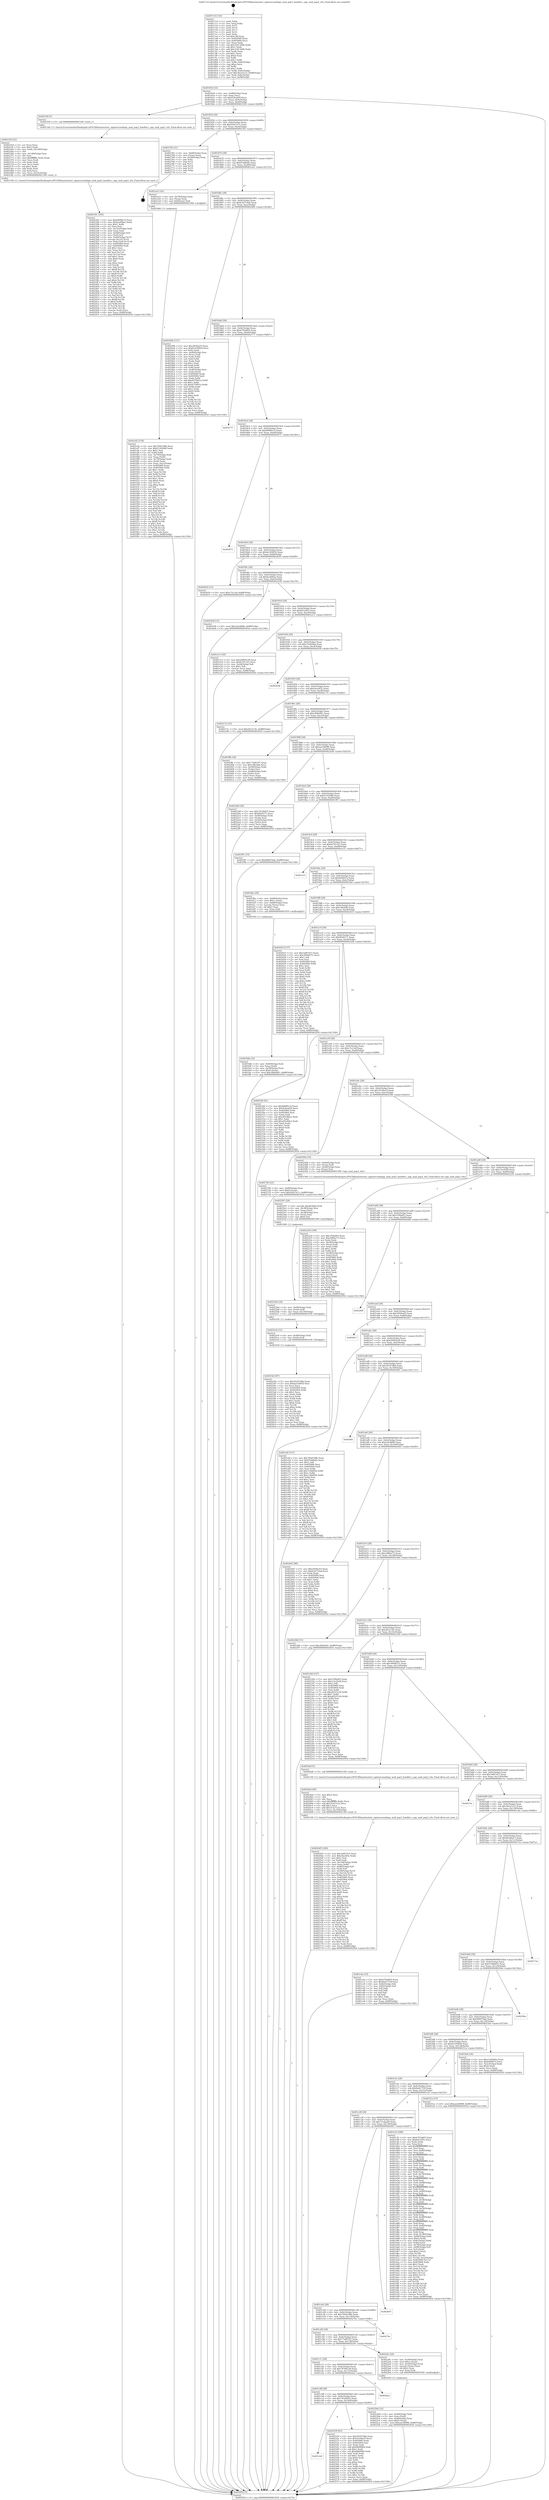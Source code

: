 digraph "0x4017c0" {
  label = "0x4017c0 (/mnt/c/Users/mathe/Desktop/tcc/POCII/binaries/extr_nginxsrcmailngx_mail_pop3_handler.c_ngx_mail_pop3_stls_Final-ollvm.out::main(0))"
  labelloc = "t"
  node[shape=record]

  Entry [label="",width=0.3,height=0.3,shape=circle,fillcolor=black,style=filled]
  "0x401834" [label="{
     0x401834 [32]\l
     | [instrs]\l
     &nbsp;&nbsp;0x401834 \<+6\>: mov -0x88(%rbp),%eax\l
     &nbsp;&nbsp;0x40183a \<+2\>: mov %eax,%ecx\l
     &nbsp;&nbsp;0x40183c \<+6\>: sub $0x918ca95f,%ecx\l
     &nbsp;&nbsp;0x401842 \<+6\>: mov %eax,-0x9c(%rbp)\l
     &nbsp;&nbsp;0x401848 \<+6\>: mov %ecx,-0xa0(%rbp)\l
     &nbsp;&nbsp;0x40184e \<+6\>: je 0000000000402358 \<main+0xb98\>\l
  }"]
  "0x402358" [label="{
     0x402358 [5]\l
     | [instrs]\l
     &nbsp;&nbsp;0x402358 \<+5\>: call 0000000000401160 \<next_i\>\l
     | [calls]\l
     &nbsp;&nbsp;0x401160 \{1\} (/mnt/c/Users/mathe/Desktop/tcc/POCII/binaries/extr_nginxsrcmailngx_mail_pop3_handler.c_ngx_mail_pop3_stls_Final-ollvm.out::next_i)\l
  }"]
  "0x401854" [label="{
     0x401854 [28]\l
     | [instrs]\l
     &nbsp;&nbsp;0x401854 \<+5\>: jmp 0000000000401859 \<main+0x99\>\l
     &nbsp;&nbsp;0x401859 \<+6\>: mov -0x9c(%rbp),%eax\l
     &nbsp;&nbsp;0x40185f \<+5\>: sub $0x93615e7c,%eax\l
     &nbsp;&nbsp;0x401864 \<+6\>: mov %eax,-0xa4(%rbp)\l
     &nbsp;&nbsp;0x40186a \<+6\>: je 0000000000402762 \<main+0xfa2\>\l
  }"]
  Exit [label="",width=0.3,height=0.3,shape=circle,fillcolor=black,style=filled,peripheries=2]
  "0x402762" [label="{
     0x402762 [21]\l
     | [instrs]\l
     &nbsp;&nbsp;0x402762 \<+4\>: mov -0x80(%rbp),%rax\l
     &nbsp;&nbsp;0x402766 \<+2\>: mov (%rax),%eax\l
     &nbsp;&nbsp;0x402768 \<+4\>: lea -0x28(%rbp),%rsp\l
     &nbsp;&nbsp;0x40276c \<+1\>: pop %rbx\l
     &nbsp;&nbsp;0x40276d \<+2\>: pop %r12\l
     &nbsp;&nbsp;0x40276f \<+2\>: pop %r13\l
     &nbsp;&nbsp;0x402771 \<+2\>: pop %r14\l
     &nbsp;&nbsp;0x402773 \<+2\>: pop %r15\l
     &nbsp;&nbsp;0x402775 \<+1\>: pop %rbp\l
     &nbsp;&nbsp;0x402776 \<+1\>: ret\l
  }"]
  "0x401870" [label="{
     0x401870 [28]\l
     | [instrs]\l
     &nbsp;&nbsp;0x401870 \<+5\>: jmp 0000000000401875 \<main+0xb5\>\l
     &nbsp;&nbsp;0x401875 \<+6\>: mov -0x9c(%rbp),%eax\l
     &nbsp;&nbsp;0x40187b \<+5\>: sub $0x97dd0afa,%eax\l
     &nbsp;&nbsp;0x401880 \<+6\>: mov %eax,-0xa8(%rbp)\l
     &nbsp;&nbsp;0x401886 \<+6\>: je 0000000000401ee2 \<main+0x722\>\l
  }"]
  "0x4025d2" [label="{
     0x4025d2 [87]\l
     | [instrs]\l
     &nbsp;&nbsp;0x4025d2 \<+5\>: mov $0x29167dbb,%eax\l
     &nbsp;&nbsp;0x4025d7 \<+5\>: mov $0xba520656,%esi\l
     &nbsp;&nbsp;0x4025dc \<+2\>: xor %ecx,%ecx\l
     &nbsp;&nbsp;0x4025de \<+7\>: mov 0x405060,%edx\l
     &nbsp;&nbsp;0x4025e5 \<+8\>: mov 0x405064,%r8d\l
     &nbsp;&nbsp;0x4025ed \<+3\>: sub $0x1,%ecx\l
     &nbsp;&nbsp;0x4025f0 \<+3\>: mov %edx,%r9d\l
     &nbsp;&nbsp;0x4025f3 \<+3\>: add %ecx,%r9d\l
     &nbsp;&nbsp;0x4025f6 \<+4\>: imul %r9d,%edx\l
     &nbsp;&nbsp;0x4025fa \<+3\>: and $0x1,%edx\l
     &nbsp;&nbsp;0x4025fd \<+3\>: cmp $0x0,%edx\l
     &nbsp;&nbsp;0x402600 \<+4\>: sete %r10b\l
     &nbsp;&nbsp;0x402604 \<+4\>: cmp $0xa,%r8d\l
     &nbsp;&nbsp;0x402608 \<+4\>: setl %r11b\l
     &nbsp;&nbsp;0x40260c \<+3\>: mov %r10b,%bl\l
     &nbsp;&nbsp;0x40260f \<+3\>: and %r11b,%bl\l
     &nbsp;&nbsp;0x402612 \<+3\>: xor %r11b,%r10b\l
     &nbsp;&nbsp;0x402615 \<+3\>: or %r10b,%bl\l
     &nbsp;&nbsp;0x402618 \<+3\>: test $0x1,%bl\l
     &nbsp;&nbsp;0x40261b \<+3\>: cmovne %esi,%eax\l
     &nbsp;&nbsp;0x40261e \<+6\>: mov %eax,-0x88(%rbp)\l
     &nbsp;&nbsp;0x402624 \<+5\>: jmp 000000000040295d \<main+0x119d\>\l
  }"]
  "0x401ee2" [label="{
     0x401ee2 [16]\l
     | [instrs]\l
     &nbsp;&nbsp;0x401ee2 \<+4\>: mov -0x78(%rbp),%rax\l
     &nbsp;&nbsp;0x401ee6 \<+3\>: mov (%rax),%rax\l
     &nbsp;&nbsp;0x401ee9 \<+4\>: mov 0x8(%rax),%rdi\l
     &nbsp;&nbsp;0x401eed \<+5\>: call 0000000000401060 \<atoi@plt\>\l
     | [calls]\l
     &nbsp;&nbsp;0x401060 \{1\} (unknown)\l
  }"]
  "0x40188c" [label="{
     0x40188c [28]\l
     | [instrs]\l
     &nbsp;&nbsp;0x40188c \<+5\>: jmp 0000000000401891 \<main+0xd1\>\l
     &nbsp;&nbsp;0x401891 \<+6\>: mov -0x9c(%rbp),%eax\l
     &nbsp;&nbsp;0x401897 \<+5\>: sub $0xb3d714a6,%eax\l
     &nbsp;&nbsp;0x40189c \<+6\>: mov %eax,-0xac(%rbp)\l
     &nbsp;&nbsp;0x4018a2 \<+6\>: je 000000000040249b \<main+0xcdb\>\l
  }"]
  "0x4025c6" [label="{
     0x4025c6 [12]\l
     | [instrs]\l
     &nbsp;&nbsp;0x4025c6 \<+4\>: mov -0x48(%rbp),%rdi\l
     &nbsp;&nbsp;0x4025ca \<+3\>: mov (%rdi),%rdi\l
     &nbsp;&nbsp;0x4025cd \<+5\>: call 0000000000401030 \<free@plt\>\l
     | [calls]\l
     &nbsp;&nbsp;0x401030 \{1\} (unknown)\l
  }"]
  "0x40249b" [label="{
     0x40249b [127]\l
     | [instrs]\l
     &nbsp;&nbsp;0x40249b \<+5\>: mov $0x2059eef3,%eax\l
     &nbsp;&nbsp;0x4024a0 \<+5\>: mov $0x61439829,%ecx\l
     &nbsp;&nbsp;0x4024a5 \<+2\>: xor %edx,%edx\l
     &nbsp;&nbsp;0x4024a7 \<+4\>: mov -0x40(%rbp),%rsi\l
     &nbsp;&nbsp;0x4024ab \<+2\>: mov (%rsi),%edi\l
     &nbsp;&nbsp;0x4024ad \<+3\>: mov %edx,%r8d\l
     &nbsp;&nbsp;0x4024b0 \<+3\>: sub %edi,%r8d\l
     &nbsp;&nbsp;0x4024b3 \<+2\>: mov %edx,%edi\l
     &nbsp;&nbsp;0x4024b5 \<+3\>: sub $0x1,%edi\l
     &nbsp;&nbsp;0x4024b8 \<+3\>: add %edi,%r8d\l
     &nbsp;&nbsp;0x4024bb \<+3\>: sub %r8d,%edx\l
     &nbsp;&nbsp;0x4024be \<+4\>: mov -0x40(%rbp),%rsi\l
     &nbsp;&nbsp;0x4024c2 \<+2\>: mov %edx,(%rsi)\l
     &nbsp;&nbsp;0x4024c4 \<+7\>: mov 0x405060,%edx\l
     &nbsp;&nbsp;0x4024cb \<+7\>: mov 0x405064,%edi\l
     &nbsp;&nbsp;0x4024d2 \<+3\>: mov %edx,%r8d\l
     &nbsp;&nbsp;0x4024d5 \<+7\>: add $0x937f491a,%r8d\l
     &nbsp;&nbsp;0x4024dc \<+4\>: sub $0x1,%r8d\l
     &nbsp;&nbsp;0x4024e0 \<+7\>: sub $0x937f491a,%r8d\l
     &nbsp;&nbsp;0x4024e7 \<+4\>: imul %r8d,%edx\l
     &nbsp;&nbsp;0x4024eb \<+3\>: and $0x1,%edx\l
     &nbsp;&nbsp;0x4024ee \<+3\>: cmp $0x0,%edx\l
     &nbsp;&nbsp;0x4024f1 \<+4\>: sete %r9b\l
     &nbsp;&nbsp;0x4024f5 \<+3\>: cmp $0xa,%edi\l
     &nbsp;&nbsp;0x4024f8 \<+4\>: setl %r10b\l
     &nbsp;&nbsp;0x4024fc \<+3\>: mov %r9b,%r11b\l
     &nbsp;&nbsp;0x4024ff \<+3\>: and %r10b,%r11b\l
     &nbsp;&nbsp;0x402502 \<+3\>: xor %r10b,%r9b\l
     &nbsp;&nbsp;0x402505 \<+3\>: or %r9b,%r11b\l
     &nbsp;&nbsp;0x402508 \<+4\>: test $0x1,%r11b\l
     &nbsp;&nbsp;0x40250c \<+3\>: cmovne %ecx,%eax\l
     &nbsp;&nbsp;0x40250f \<+6\>: mov %eax,-0x88(%rbp)\l
     &nbsp;&nbsp;0x402515 \<+5\>: jmp 000000000040295d \<main+0x119d\>\l
  }"]
  "0x4018a8" [label="{
     0x4018a8 [28]\l
     | [instrs]\l
     &nbsp;&nbsp;0x4018a8 \<+5\>: jmp 00000000004018ad \<main+0xed\>\l
     &nbsp;&nbsp;0x4018ad \<+6\>: mov -0x9c(%rbp),%eax\l
     &nbsp;&nbsp;0x4018b3 \<+5\>: sub $0xb7f3a605,%eax\l
     &nbsp;&nbsp;0x4018b8 \<+6\>: mov %eax,-0xb0(%rbp)\l
     &nbsp;&nbsp;0x4018be \<+6\>: je 0000000000402777 \<main+0xfb7\>\l
  }"]
  "0x4025b4" [label="{
     0x4025b4 [18]\l
     | [instrs]\l
     &nbsp;&nbsp;0x4025b4 \<+4\>: mov -0x60(%rbp),%rdi\l
     &nbsp;&nbsp;0x4025b8 \<+3\>: mov (%rdi),%rdi\l
     &nbsp;&nbsp;0x4025bb \<+6\>: mov %eax,-0x150(%rbp)\l
     &nbsp;&nbsp;0x4025c1 \<+5\>: call 0000000000401030 \<free@plt\>\l
     | [calls]\l
     &nbsp;&nbsp;0x401030 \{1\} (unknown)\l
  }"]
  "0x402777" [label="{
     0x402777\l
  }", style=dashed]
  "0x4018c4" [label="{
     0x4018c4 [28]\l
     | [instrs]\l
     &nbsp;&nbsp;0x4018c4 \<+5\>: jmp 00000000004018c9 \<main+0x109\>\l
     &nbsp;&nbsp;0x4018c9 \<+6\>: mov -0x9c(%rbp),%eax\l
     &nbsp;&nbsp;0x4018cf \<+5\>: sub $0xb80f81c0,%eax\l
     &nbsp;&nbsp;0x4018d4 \<+6\>: mov %eax,-0xb4(%rbp)\l
     &nbsp;&nbsp;0x4018da \<+6\>: je 0000000000402871 \<main+0x10b1\>\l
  }"]
  "0x402597" [label="{
     0x402597 [29]\l
     | [instrs]\l
     &nbsp;&nbsp;0x402597 \<+10\>: movabs $0x4030b6,%rdi\l
     &nbsp;&nbsp;0x4025a1 \<+4\>: mov -0x38(%rbp),%rsi\l
     &nbsp;&nbsp;0x4025a5 \<+2\>: mov %eax,(%rsi)\l
     &nbsp;&nbsp;0x4025a7 \<+4\>: mov -0x38(%rbp),%rsi\l
     &nbsp;&nbsp;0x4025ab \<+2\>: mov (%rsi),%esi\l
     &nbsp;&nbsp;0x4025ad \<+2\>: mov $0x0,%al\l
     &nbsp;&nbsp;0x4025af \<+5\>: call 0000000000401040 \<printf@plt\>\l
     | [calls]\l
     &nbsp;&nbsp;0x401040 \{1\} (unknown)\l
  }"]
  "0x402871" [label="{
     0x402871\l
  }", style=dashed]
  "0x4018e0" [label="{
     0x4018e0 [28]\l
     | [instrs]\l
     &nbsp;&nbsp;0x4018e0 \<+5\>: jmp 00000000004018e5 \<main+0x125\>\l
     &nbsp;&nbsp;0x4018e5 \<+6\>: mov -0x9c(%rbp),%eax\l
     &nbsp;&nbsp;0x4018eb \<+5\>: sub $0xba520656,%eax\l
     &nbsp;&nbsp;0x4018f0 \<+6\>: mov %eax,-0xb8(%rbp)\l
     &nbsp;&nbsp;0x4018f6 \<+6\>: je 0000000000402629 \<main+0xe69\>\l
  }"]
  "0x401cb4" [label="{
     0x401cb4\l
  }", style=dashed]
  "0x402629" [label="{
     0x402629 [15]\l
     | [instrs]\l
     &nbsp;&nbsp;0x402629 \<+10\>: movl $0xc7a13af,-0x88(%rbp)\l
     &nbsp;&nbsp;0x402633 \<+5\>: jmp 000000000040295d \<main+0x119d\>\l
  }"]
  "0x4018fc" [label="{
     0x4018fc [28]\l
     | [instrs]\l
     &nbsp;&nbsp;0x4018fc \<+5\>: jmp 0000000000401901 \<main+0x141\>\l
     &nbsp;&nbsp;0x401901 \<+6\>: mov -0x9c(%rbp),%eax\l
     &nbsp;&nbsp;0x401907 \<+5\>: sub $0xbce0f4ae,%eax\l
     &nbsp;&nbsp;0x40190c \<+6\>: mov %eax,-0xbc(%rbp)\l
     &nbsp;&nbsp;0x401912 \<+6\>: je 0000000000402436 \<main+0xc76\>\l
  }"]
  "0x402529" [label="{
     0x402529 [91]\l
     | [instrs]\l
     &nbsp;&nbsp;0x402529 \<+5\>: mov $0x29167dbb,%eax\l
     &nbsp;&nbsp;0x40252e \<+5\>: mov $0x1010be1f,%ecx\l
     &nbsp;&nbsp;0x402533 \<+7\>: mov 0x405060,%edx\l
     &nbsp;&nbsp;0x40253a \<+7\>: mov 0x405064,%esi\l
     &nbsp;&nbsp;0x402541 \<+2\>: mov %edx,%edi\l
     &nbsp;&nbsp;0x402543 \<+6\>: add $0x6860684,%edi\l
     &nbsp;&nbsp;0x402549 \<+3\>: sub $0x1,%edi\l
     &nbsp;&nbsp;0x40254c \<+6\>: sub $0x6860684,%edi\l
     &nbsp;&nbsp;0x402552 \<+3\>: imul %edi,%edx\l
     &nbsp;&nbsp;0x402555 \<+3\>: and $0x1,%edx\l
     &nbsp;&nbsp;0x402558 \<+3\>: cmp $0x0,%edx\l
     &nbsp;&nbsp;0x40255b \<+4\>: sete %r8b\l
     &nbsp;&nbsp;0x40255f \<+3\>: cmp $0xa,%esi\l
     &nbsp;&nbsp;0x402562 \<+4\>: setl %r9b\l
     &nbsp;&nbsp;0x402566 \<+3\>: mov %r8b,%r10b\l
     &nbsp;&nbsp;0x402569 \<+3\>: and %r9b,%r10b\l
     &nbsp;&nbsp;0x40256c \<+3\>: xor %r9b,%r8b\l
     &nbsp;&nbsp;0x40256f \<+3\>: or %r8b,%r10b\l
     &nbsp;&nbsp;0x402572 \<+4\>: test $0x1,%r10b\l
     &nbsp;&nbsp;0x402576 \<+3\>: cmovne %ecx,%eax\l
     &nbsp;&nbsp;0x402579 \<+6\>: mov %eax,-0x88(%rbp)\l
     &nbsp;&nbsp;0x40257f \<+5\>: jmp 000000000040295d \<main+0x119d\>\l
  }"]
  "0x402436" [label="{
     0x402436 [15]\l
     | [instrs]\l
     &nbsp;&nbsp;0x402436 \<+10\>: movl $0x2afcd68b,-0x88(%rbp)\l
     &nbsp;&nbsp;0x402440 \<+5\>: jmp 000000000040295d \<main+0x119d\>\l
  }"]
  "0x401918" [label="{
     0x401918 [28]\l
     | [instrs]\l
     &nbsp;&nbsp;0x401918 \<+5\>: jmp 000000000040191d \<main+0x15d\>\l
     &nbsp;&nbsp;0x40191d \<+6\>: mov -0x9c(%rbp),%eax\l
     &nbsp;&nbsp;0x401923 \<+5\>: sub $0xbf1a3f5c,%eax\l
     &nbsp;&nbsp;0x401928 \<+6\>: mov %eax,-0xc0(%rbp)\l
     &nbsp;&nbsp;0x40192e \<+6\>: je 0000000000401e13 \<main+0x653\>\l
  }"]
  "0x401c98" [label="{
     0x401c98 [28]\l
     | [instrs]\l
     &nbsp;&nbsp;0x401c98 \<+5\>: jmp 0000000000401c9d \<main+0x4dd\>\l
     &nbsp;&nbsp;0x401c9d \<+6\>: mov -0x9c(%rbp),%eax\l
     &nbsp;&nbsp;0x401ca3 \<+5\>: sub $0x7d328d55,%eax\l
     &nbsp;&nbsp;0x401ca8 \<+6\>: mov %eax,-0x140(%rbp)\l
     &nbsp;&nbsp;0x401cae \<+6\>: je 0000000000402529 \<main+0xd69\>\l
  }"]
  "0x401e13" [label="{
     0x401e13 [30]\l
     | [instrs]\l
     &nbsp;&nbsp;0x401e13 \<+5\>: mov $0x20905e26,%eax\l
     &nbsp;&nbsp;0x401e18 \<+5\>: mov $0xfa791322,%ecx\l
     &nbsp;&nbsp;0x401e1d \<+3\>: mov -0x2d(%rbp),%dl\l
     &nbsp;&nbsp;0x401e20 \<+3\>: test $0x1,%dl\l
     &nbsp;&nbsp;0x401e23 \<+3\>: cmovne %ecx,%eax\l
     &nbsp;&nbsp;0x401e26 \<+6\>: mov %eax,-0x88(%rbp)\l
     &nbsp;&nbsp;0x401e2c \<+5\>: jmp 000000000040295d \<main+0x119d\>\l
  }"]
  "0x401934" [label="{
     0x401934 [28]\l
     | [instrs]\l
     &nbsp;&nbsp;0x401934 \<+5\>: jmp 0000000000401939 \<main+0x179\>\l
     &nbsp;&nbsp;0x401939 \<+6\>: mov -0x9c(%rbp),%eax\l
     &nbsp;&nbsp;0x40193f \<+5\>: sub $0xc52444ba,%eax\l
     &nbsp;&nbsp;0x401944 \<+6\>: mov %eax,-0xc4(%rbp)\l
     &nbsp;&nbsp;0x40194a \<+6\>: je 0000000000402638 \<main+0xe78\>\l
  }"]
  "0x4026a2" [label="{
     0x4026a2\l
  }", style=dashed]
  "0x402638" [label="{
     0x402638\l
  }", style=dashed]
  "0x401950" [label="{
     0x401950 [28]\l
     | [instrs]\l
     &nbsp;&nbsp;0x401950 \<+5\>: jmp 0000000000401955 \<main+0x195\>\l
     &nbsp;&nbsp;0x401955 \<+6\>: mov -0x9c(%rbp),%eax\l
     &nbsp;&nbsp;0x40195b \<+5\>: sub $0xc6ac0f3c,%eax\l
     &nbsp;&nbsp;0x401960 \<+6\>: mov %eax,-0xc8(%rbp)\l
     &nbsp;&nbsp;0x401966 \<+6\>: je 000000000040217e \<main+0x9be\>\l
  }"]
  "0x402391" [label="{
     0x402391 [165]\l
     | [instrs]\l
     &nbsp;&nbsp;0x402391 \<+5\>: mov $0xb80f81c0,%ecx\l
     &nbsp;&nbsp;0x402396 \<+5\>: mov $0xbce0f4ae,%edx\l
     &nbsp;&nbsp;0x40239b \<+3\>: mov $0x1,%r8b\l
     &nbsp;&nbsp;0x40239e \<+2\>: xor %esi,%esi\l
     &nbsp;&nbsp;0x4023a0 \<+6\>: mov -0x14c(%rbp),%edi\l
     &nbsp;&nbsp;0x4023a6 \<+3\>: imul %eax,%edi\l
     &nbsp;&nbsp;0x4023a9 \<+4\>: mov -0x48(%rbp),%r9\l
     &nbsp;&nbsp;0x4023ad \<+3\>: mov (%r9),%r9\l
     &nbsp;&nbsp;0x4023b0 \<+4\>: mov -0x40(%rbp),%r10\l
     &nbsp;&nbsp;0x4023b4 \<+3\>: movslq (%r10),%r10\l
     &nbsp;&nbsp;0x4023b7 \<+4\>: mov %edi,(%r9,%r10,4)\l
     &nbsp;&nbsp;0x4023bb \<+7\>: mov 0x405060,%eax\l
     &nbsp;&nbsp;0x4023c2 \<+7\>: mov 0x405064,%edi\l
     &nbsp;&nbsp;0x4023c9 \<+3\>: sub $0x1,%esi\l
     &nbsp;&nbsp;0x4023cc \<+3\>: mov %eax,%r11d\l
     &nbsp;&nbsp;0x4023cf \<+3\>: add %esi,%r11d\l
     &nbsp;&nbsp;0x4023d2 \<+4\>: imul %r11d,%eax\l
     &nbsp;&nbsp;0x4023d6 \<+3\>: and $0x1,%eax\l
     &nbsp;&nbsp;0x4023d9 \<+3\>: cmp $0x0,%eax\l
     &nbsp;&nbsp;0x4023dc \<+3\>: sete %bl\l
     &nbsp;&nbsp;0x4023df \<+3\>: cmp $0xa,%edi\l
     &nbsp;&nbsp;0x4023e2 \<+4\>: setl %r14b\l
     &nbsp;&nbsp;0x4023e6 \<+3\>: mov %bl,%r15b\l
     &nbsp;&nbsp;0x4023e9 \<+4\>: xor $0xff,%r15b\l
     &nbsp;&nbsp;0x4023ed \<+3\>: mov %r14b,%r12b\l
     &nbsp;&nbsp;0x4023f0 \<+4\>: xor $0xff,%r12b\l
     &nbsp;&nbsp;0x4023f4 \<+4\>: xor $0x0,%r8b\l
     &nbsp;&nbsp;0x4023f8 \<+3\>: mov %r15b,%r13b\l
     &nbsp;&nbsp;0x4023fb \<+4\>: and $0x0,%r13b\l
     &nbsp;&nbsp;0x4023ff \<+3\>: and %r8b,%bl\l
     &nbsp;&nbsp;0x402402 \<+3\>: mov %r12b,%al\l
     &nbsp;&nbsp;0x402405 \<+2\>: and $0x0,%al\l
     &nbsp;&nbsp;0x402407 \<+3\>: and %r8b,%r14b\l
     &nbsp;&nbsp;0x40240a \<+3\>: or %bl,%r13b\l
     &nbsp;&nbsp;0x40240d \<+3\>: or %r14b,%al\l
     &nbsp;&nbsp;0x402410 \<+3\>: xor %al,%r13b\l
     &nbsp;&nbsp;0x402413 \<+3\>: or %r12b,%r15b\l
     &nbsp;&nbsp;0x402416 \<+4\>: xor $0xff,%r15b\l
     &nbsp;&nbsp;0x40241a \<+4\>: or $0x0,%r8b\l
     &nbsp;&nbsp;0x40241e \<+3\>: and %r8b,%r15b\l
     &nbsp;&nbsp;0x402421 \<+3\>: or %r15b,%r13b\l
     &nbsp;&nbsp;0x402424 \<+4\>: test $0x1,%r13b\l
     &nbsp;&nbsp;0x402428 \<+3\>: cmovne %edx,%ecx\l
     &nbsp;&nbsp;0x40242b \<+6\>: mov %ecx,-0x88(%rbp)\l
     &nbsp;&nbsp;0x402431 \<+5\>: jmp 000000000040295d \<main+0x119d\>\l
  }"]
  "0x40217e" [label="{
     0x40217e [15]\l
     | [instrs]\l
     &nbsp;&nbsp;0x40217e \<+10\>: movl $0x2fe3c7dc,-0x88(%rbp)\l
     &nbsp;&nbsp;0x402188 \<+5\>: jmp 000000000040295d \<main+0x119d\>\l
  }"]
  "0x40196c" [label="{
     0x40196c [28]\l
     | [instrs]\l
     &nbsp;&nbsp;0x40196c \<+5\>: jmp 0000000000401971 \<main+0x1b1\>\l
     &nbsp;&nbsp;0x401971 \<+6\>: mov -0x9c(%rbp),%eax\l
     &nbsp;&nbsp;0x401977 \<+5\>: sub $0xcfbb0d61,%eax\l
     &nbsp;&nbsp;0x40197c \<+6\>: mov %eax,-0xcc(%rbp)\l
     &nbsp;&nbsp;0x401982 \<+6\>: je 0000000000401ffb \<main+0x83b\>\l
  }"]
  "0x40235d" [label="{
     0x40235d [52]\l
     | [instrs]\l
     &nbsp;&nbsp;0x40235d \<+2\>: xor %ecx,%ecx\l
     &nbsp;&nbsp;0x40235f \<+5\>: mov $0x2,%edx\l
     &nbsp;&nbsp;0x402364 \<+6\>: mov %edx,-0x148(%rbp)\l
     &nbsp;&nbsp;0x40236a \<+1\>: cltd\l
     &nbsp;&nbsp;0x40236b \<+6\>: mov -0x148(%rbp),%esi\l
     &nbsp;&nbsp;0x402371 \<+2\>: idiv %esi\l
     &nbsp;&nbsp;0x402373 \<+6\>: imul $0xfffffffe,%edx,%edx\l
     &nbsp;&nbsp;0x402379 \<+2\>: mov %ecx,%edi\l
     &nbsp;&nbsp;0x40237b \<+2\>: sub %edx,%edi\l
     &nbsp;&nbsp;0x40237d \<+2\>: mov %ecx,%edx\l
     &nbsp;&nbsp;0x40237f \<+3\>: sub $0x1,%edx\l
     &nbsp;&nbsp;0x402382 \<+2\>: add %edx,%edi\l
     &nbsp;&nbsp;0x402384 \<+2\>: sub %edi,%ecx\l
     &nbsp;&nbsp;0x402386 \<+6\>: mov %ecx,-0x14c(%rbp)\l
     &nbsp;&nbsp;0x40238c \<+5\>: call 0000000000401160 \<next_i\>\l
     | [calls]\l
     &nbsp;&nbsp;0x401160 \{1\} (/mnt/c/Users/mathe/Desktop/tcc/POCII/binaries/extr_nginxsrcmailngx_mail_pop3_handler.c_ngx_mail_pop3_stls_Final-ollvm.out::next_i)\l
  }"]
  "0x401ffb" [label="{
     0x401ffb [36]\l
     | [instrs]\l
     &nbsp;&nbsp;0x401ffb \<+5\>: mov $0x77a80197,%eax\l
     &nbsp;&nbsp;0x402000 \<+5\>: mov $0x1d8cb9b,%ecx\l
     &nbsp;&nbsp;0x402005 \<+4\>: mov -0x58(%rbp),%rdx\l
     &nbsp;&nbsp;0x402009 \<+2\>: mov (%rdx),%esi\l
     &nbsp;&nbsp;0x40200b \<+4\>: mov -0x68(%rbp),%rdx\l
     &nbsp;&nbsp;0x40200f \<+2\>: cmp (%rdx),%esi\l
     &nbsp;&nbsp;0x402011 \<+3\>: cmovl %ecx,%eax\l
     &nbsp;&nbsp;0x402014 \<+6\>: mov %eax,-0x88(%rbp)\l
     &nbsp;&nbsp;0x40201a \<+5\>: jmp 000000000040295d \<main+0x119d\>\l
  }"]
  "0x401988" [label="{
     0x401988 [28]\l
     | [instrs]\l
     &nbsp;&nbsp;0x401988 \<+5\>: jmp 000000000040198d \<main+0x1cd\>\l
     &nbsp;&nbsp;0x40198d \<+6\>: mov -0x9c(%rbp),%eax\l
     &nbsp;&nbsp;0x401993 \<+5\>: sub $0xeae58098,%eax\l
     &nbsp;&nbsp;0x401998 \<+6\>: mov %eax,-0xd0(%rbp)\l
     &nbsp;&nbsp;0x40199e \<+6\>: je 00000000004022d9 \<main+0xb19\>\l
  }"]
  "0x4022b9" [label="{
     0x4022b9 [32]\l
     | [instrs]\l
     &nbsp;&nbsp;0x4022b9 \<+4\>: mov -0x48(%rbp),%rdi\l
     &nbsp;&nbsp;0x4022bd \<+3\>: mov %rax,(%rdi)\l
     &nbsp;&nbsp;0x4022c0 \<+4\>: mov -0x40(%rbp),%rax\l
     &nbsp;&nbsp;0x4022c4 \<+6\>: movl $0x0,(%rax)\l
     &nbsp;&nbsp;0x4022ca \<+10\>: movl $0xeae58098,-0x88(%rbp)\l
     &nbsp;&nbsp;0x4022d4 \<+5\>: jmp 000000000040295d \<main+0x119d\>\l
  }"]
  "0x4022d9" [label="{
     0x4022d9 [36]\l
     | [instrs]\l
     &nbsp;&nbsp;0x4022d9 \<+5\>: mov $0x7d328d55,%eax\l
     &nbsp;&nbsp;0x4022de \<+5\>: mov $0x90a9371,%ecx\l
     &nbsp;&nbsp;0x4022e3 \<+4\>: mov -0x40(%rbp),%rdx\l
     &nbsp;&nbsp;0x4022e7 \<+2\>: mov (%rdx),%esi\l
     &nbsp;&nbsp;0x4022e9 \<+4\>: mov -0x50(%rbp),%rdx\l
     &nbsp;&nbsp;0x4022ed \<+2\>: cmp (%rdx),%esi\l
     &nbsp;&nbsp;0x4022ef \<+3\>: cmovl %ecx,%eax\l
     &nbsp;&nbsp;0x4022f2 \<+6\>: mov %eax,-0x88(%rbp)\l
     &nbsp;&nbsp;0x4022f8 \<+5\>: jmp 000000000040295d \<main+0x119d\>\l
  }"]
  "0x4019a4" [label="{
     0x4019a4 [28]\l
     | [instrs]\l
     &nbsp;&nbsp;0x4019a4 \<+5\>: jmp 00000000004019a9 \<main+0x1e9\>\l
     &nbsp;&nbsp;0x4019a9 \<+6\>: mov -0x9c(%rbp),%eax\l
     &nbsp;&nbsp;0x4019af \<+5\>: sub $0xf1162084,%eax\l
     &nbsp;&nbsp;0x4019b4 \<+6\>: mov %eax,-0xd4(%rbp)\l
     &nbsp;&nbsp;0x4019ba \<+6\>: je 0000000000401f91 \<main+0x7d1\>\l
  }"]
  "0x401c7c" [label="{
     0x401c7c [28]\l
     | [instrs]\l
     &nbsp;&nbsp;0x401c7c \<+5\>: jmp 0000000000401c81 \<main+0x4c1\>\l
     &nbsp;&nbsp;0x401c81 \<+6\>: mov -0x9c(%rbp),%eax\l
     &nbsp;&nbsp;0x401c87 \<+5\>: sub $0x787681a8,%eax\l
     &nbsp;&nbsp;0x401c8c \<+6\>: mov %eax,-0x13c(%rbp)\l
     &nbsp;&nbsp;0x401c92 \<+6\>: je 00000000004026a2 \<main+0xee2\>\l
  }"]
  "0x401f91" [label="{
     0x401f91 [15]\l
     | [instrs]\l
     &nbsp;&nbsp;0x401f91 \<+10\>: movl $0x606070ab,-0x88(%rbp)\l
     &nbsp;&nbsp;0x401f9b \<+5\>: jmp 000000000040295d \<main+0x119d\>\l
  }"]
  "0x4019c0" [label="{
     0x4019c0 [28]\l
     | [instrs]\l
     &nbsp;&nbsp;0x4019c0 \<+5\>: jmp 00000000004019c5 \<main+0x205\>\l
     &nbsp;&nbsp;0x4019c5 \<+6\>: mov -0x9c(%rbp),%eax\l
     &nbsp;&nbsp;0x4019cb \<+5\>: sub $0xfa791322,%eax\l
     &nbsp;&nbsp;0x4019d0 \<+6\>: mov %eax,-0xd8(%rbp)\l
     &nbsp;&nbsp;0x4019d6 \<+6\>: je 0000000000401e31 \<main+0x671\>\l
  }"]
  "0x40229c" [label="{
     0x40229c [29]\l
     | [instrs]\l
     &nbsp;&nbsp;0x40229c \<+4\>: mov -0x50(%rbp),%rax\l
     &nbsp;&nbsp;0x4022a0 \<+6\>: movl $0x1,(%rax)\l
     &nbsp;&nbsp;0x4022a6 \<+4\>: mov -0x50(%rbp),%rax\l
     &nbsp;&nbsp;0x4022aa \<+3\>: movslq (%rax),%rax\l
     &nbsp;&nbsp;0x4022ad \<+4\>: shl $0x2,%rax\l
     &nbsp;&nbsp;0x4022b1 \<+3\>: mov %rax,%rdi\l
     &nbsp;&nbsp;0x4022b4 \<+5\>: call 0000000000401050 \<malloc@plt\>\l
     | [calls]\l
     &nbsp;&nbsp;0x401050 \{1\} (unknown)\l
  }"]
  "0x401e31" [label="{
     0x401e31\l
  }", style=dashed]
  "0x4019dc" [label="{
     0x4019dc [28]\l
     | [instrs]\l
     &nbsp;&nbsp;0x4019dc \<+5\>: jmp 00000000004019e1 \<main+0x221\>\l
     &nbsp;&nbsp;0x4019e1 \<+6\>: mov -0x9c(%rbp),%eax\l
     &nbsp;&nbsp;0x4019e7 \<+5\>: sub $0xfe0f407a,%eax\l
     &nbsp;&nbsp;0x4019ec \<+6\>: mov %eax,-0xdc(%rbp)\l
     &nbsp;&nbsp;0x4019f2 \<+6\>: je 0000000000401fbe \<main+0x7fe\>\l
  }"]
  "0x401c60" [label="{
     0x401c60 [28]\l
     | [instrs]\l
     &nbsp;&nbsp;0x401c60 \<+5\>: jmp 0000000000401c65 \<main+0x4a5\>\l
     &nbsp;&nbsp;0x401c65 \<+6\>: mov -0x9c(%rbp),%eax\l
     &nbsp;&nbsp;0x401c6b \<+5\>: sub $0x77a80197,%eax\l
     &nbsp;&nbsp;0x401c70 \<+6\>: mov %eax,-0x138(%rbp)\l
     &nbsp;&nbsp;0x401c76 \<+6\>: je 000000000040229c \<main+0xadc\>\l
  }"]
  "0x401fbe" [label="{
     0x401fbe [29]\l
     | [instrs]\l
     &nbsp;&nbsp;0x401fbe \<+4\>: mov -0x68(%rbp),%rax\l
     &nbsp;&nbsp;0x401fc2 \<+6\>: movl $0x1,(%rax)\l
     &nbsp;&nbsp;0x401fc8 \<+4\>: mov -0x68(%rbp),%rax\l
     &nbsp;&nbsp;0x401fcc \<+3\>: movslq (%rax),%rax\l
     &nbsp;&nbsp;0x401fcf \<+4\>: shl $0x2,%rax\l
     &nbsp;&nbsp;0x401fd3 \<+3\>: mov %rax,%rdi\l
     &nbsp;&nbsp;0x401fd6 \<+5\>: call 0000000000401050 \<malloc@plt\>\l
     | [calls]\l
     &nbsp;&nbsp;0x401050 \{1\} (unknown)\l
  }"]
  "0x4019f8" [label="{
     0x4019f8 [28]\l
     | [instrs]\l
     &nbsp;&nbsp;0x4019f8 \<+5\>: jmp 00000000004019fd \<main+0x23d\>\l
     &nbsp;&nbsp;0x4019fd \<+6\>: mov -0x9c(%rbp),%eax\l
     &nbsp;&nbsp;0x401a03 \<+5\>: sub $0x1d8cb9b,%eax\l
     &nbsp;&nbsp;0x401a08 \<+6\>: mov %eax,-0xe0(%rbp)\l
     &nbsp;&nbsp;0x401a0e \<+6\>: je 000000000040201f \<main+0x85f\>\l
  }"]
  "0x4027bc" [label="{
     0x4027bc\l
  }", style=dashed]
  "0x40201f" [label="{
     0x40201f [137]\l
     | [instrs]\l
     &nbsp;&nbsp;0x40201f \<+5\>: mov $0x3af67415,%eax\l
     &nbsp;&nbsp;0x402024 \<+5\>: mov $0x3004637c,%ecx\l
     &nbsp;&nbsp;0x402029 \<+2\>: mov $0x1,%dl\l
     &nbsp;&nbsp;0x40202b \<+2\>: xor %esi,%esi\l
     &nbsp;&nbsp;0x40202d \<+7\>: mov 0x405060,%edi\l
     &nbsp;&nbsp;0x402034 \<+8\>: mov 0x405064,%r8d\l
     &nbsp;&nbsp;0x40203c \<+3\>: sub $0x1,%esi\l
     &nbsp;&nbsp;0x40203f \<+3\>: mov %edi,%r9d\l
     &nbsp;&nbsp;0x402042 \<+3\>: add %esi,%r9d\l
     &nbsp;&nbsp;0x402045 \<+4\>: imul %r9d,%edi\l
     &nbsp;&nbsp;0x402049 \<+3\>: and $0x1,%edi\l
     &nbsp;&nbsp;0x40204c \<+3\>: cmp $0x0,%edi\l
     &nbsp;&nbsp;0x40204f \<+4\>: sete %r10b\l
     &nbsp;&nbsp;0x402053 \<+4\>: cmp $0xa,%r8d\l
     &nbsp;&nbsp;0x402057 \<+4\>: setl %r11b\l
     &nbsp;&nbsp;0x40205b \<+3\>: mov %r10b,%bl\l
     &nbsp;&nbsp;0x40205e \<+3\>: xor $0xff,%bl\l
     &nbsp;&nbsp;0x402061 \<+3\>: mov %r11b,%r14b\l
     &nbsp;&nbsp;0x402064 \<+4\>: xor $0xff,%r14b\l
     &nbsp;&nbsp;0x402068 \<+3\>: xor $0x1,%dl\l
     &nbsp;&nbsp;0x40206b \<+3\>: mov %bl,%r15b\l
     &nbsp;&nbsp;0x40206e \<+4\>: and $0xff,%r15b\l
     &nbsp;&nbsp;0x402072 \<+3\>: and %dl,%r10b\l
     &nbsp;&nbsp;0x402075 \<+3\>: mov %r14b,%r12b\l
     &nbsp;&nbsp;0x402078 \<+4\>: and $0xff,%r12b\l
     &nbsp;&nbsp;0x40207c \<+3\>: and %dl,%r11b\l
     &nbsp;&nbsp;0x40207f \<+3\>: or %r10b,%r15b\l
     &nbsp;&nbsp;0x402082 \<+3\>: or %r11b,%r12b\l
     &nbsp;&nbsp;0x402085 \<+3\>: xor %r12b,%r15b\l
     &nbsp;&nbsp;0x402088 \<+3\>: or %r14b,%bl\l
     &nbsp;&nbsp;0x40208b \<+3\>: xor $0xff,%bl\l
     &nbsp;&nbsp;0x40208e \<+3\>: or $0x1,%dl\l
     &nbsp;&nbsp;0x402091 \<+2\>: and %dl,%bl\l
     &nbsp;&nbsp;0x402093 \<+3\>: or %bl,%r15b\l
     &nbsp;&nbsp;0x402096 \<+4\>: test $0x1,%r15b\l
     &nbsp;&nbsp;0x40209a \<+3\>: cmovne %ecx,%eax\l
     &nbsp;&nbsp;0x40209d \<+6\>: mov %eax,-0x88(%rbp)\l
     &nbsp;&nbsp;0x4020a3 \<+5\>: jmp 000000000040295d \<main+0x119d\>\l
  }"]
  "0x401a14" [label="{
     0x401a14 [28]\l
     | [instrs]\l
     &nbsp;&nbsp;0x401a14 \<+5\>: jmp 0000000000401a19 \<main+0x259\>\l
     &nbsp;&nbsp;0x401a19 \<+6\>: mov -0x9c(%rbp),%eax\l
     &nbsp;&nbsp;0x401a1f \<+5\>: sub $0x90a9371,%eax\l
     &nbsp;&nbsp;0x401a24 \<+6\>: mov %eax,-0xe4(%rbp)\l
     &nbsp;&nbsp;0x401a2a \<+6\>: je 00000000004022fd \<main+0xb3d\>\l
  }"]
  "0x401c44" [label="{
     0x401c44 [28]\l
     | [instrs]\l
     &nbsp;&nbsp;0x401c44 \<+5\>: jmp 0000000000401c49 \<main+0x489\>\l
     &nbsp;&nbsp;0x401c49 \<+6\>: mov -0x9c(%rbp),%eax\l
     &nbsp;&nbsp;0x401c4f \<+5\>: sub $0x764d148b,%eax\l
     &nbsp;&nbsp;0x401c54 \<+6\>: mov %eax,-0x134(%rbp)\l
     &nbsp;&nbsp;0x401c5a \<+6\>: je 00000000004027bc \<main+0xffc\>\l
  }"]
  "0x4022fd" [label="{
     0x4022fd [91]\l
     | [instrs]\l
     &nbsp;&nbsp;0x4022fd \<+5\>: mov $0xb80f81c0,%eax\l
     &nbsp;&nbsp;0x402302 \<+5\>: mov $0x918ca95f,%ecx\l
     &nbsp;&nbsp;0x402307 \<+7\>: mov 0x405060,%edx\l
     &nbsp;&nbsp;0x40230e \<+7\>: mov 0x405064,%esi\l
     &nbsp;&nbsp;0x402315 \<+2\>: mov %edx,%edi\l
     &nbsp;&nbsp;0x402317 \<+6\>: sub $0xe95e84e2,%edi\l
     &nbsp;&nbsp;0x40231d \<+3\>: sub $0x1,%edi\l
     &nbsp;&nbsp;0x402320 \<+6\>: add $0xe95e84e2,%edi\l
     &nbsp;&nbsp;0x402326 \<+3\>: imul %edi,%edx\l
     &nbsp;&nbsp;0x402329 \<+3\>: and $0x1,%edx\l
     &nbsp;&nbsp;0x40232c \<+3\>: cmp $0x0,%edx\l
     &nbsp;&nbsp;0x40232f \<+4\>: sete %r8b\l
     &nbsp;&nbsp;0x402333 \<+3\>: cmp $0xa,%esi\l
     &nbsp;&nbsp;0x402336 \<+4\>: setl %r9b\l
     &nbsp;&nbsp;0x40233a \<+3\>: mov %r8b,%r10b\l
     &nbsp;&nbsp;0x40233d \<+3\>: and %r9b,%r10b\l
     &nbsp;&nbsp;0x402340 \<+3\>: xor %r9b,%r8b\l
     &nbsp;&nbsp;0x402343 \<+3\>: or %r8b,%r10b\l
     &nbsp;&nbsp;0x402346 \<+4\>: test $0x1,%r10b\l
     &nbsp;&nbsp;0x40234a \<+3\>: cmovne %ecx,%eax\l
     &nbsp;&nbsp;0x40234d \<+6\>: mov %eax,-0x88(%rbp)\l
     &nbsp;&nbsp;0x402353 \<+5\>: jmp 000000000040295d \<main+0x119d\>\l
  }"]
  "0x401a30" [label="{
     0x401a30 [28]\l
     | [instrs]\l
     &nbsp;&nbsp;0x401a30 \<+5\>: jmp 0000000000401a35 \<main+0x275\>\l
     &nbsp;&nbsp;0x401a35 \<+6\>: mov -0x9c(%rbp),%eax\l
     &nbsp;&nbsp;0x401a3b \<+5\>: sub $0xc7a13af,%eax\l
     &nbsp;&nbsp;0x401a40 \<+6\>: mov %eax,-0xe8(%rbp)\l
     &nbsp;&nbsp;0x401a46 \<+6\>: je 0000000000402749 \<main+0xf89\>\l
  }"]
  "0x402647" [label="{
     0x402647\l
  }", style=dashed]
  "0x402749" [label="{
     0x402749 [25]\l
     | [instrs]\l
     &nbsp;&nbsp;0x402749 \<+4\>: mov -0x80(%rbp),%rax\l
     &nbsp;&nbsp;0x40274d \<+6\>: movl $0x0,(%rax)\l
     &nbsp;&nbsp;0x402753 \<+10\>: movl $0x93615e7c,-0x88(%rbp)\l
     &nbsp;&nbsp;0x40275d \<+5\>: jmp 000000000040295d \<main+0x119d\>\l
  }"]
  "0x401a4c" [label="{
     0x401a4c [28]\l
     | [instrs]\l
     &nbsp;&nbsp;0x401a4c \<+5\>: jmp 0000000000401a51 \<main+0x291\>\l
     &nbsp;&nbsp;0x401a51 \<+6\>: mov -0x9c(%rbp),%eax\l
     &nbsp;&nbsp;0x401a57 \<+5\>: sub $0x1010be1f,%eax\l
     &nbsp;&nbsp;0x401a5c \<+6\>: mov %eax,-0xec(%rbp)\l
     &nbsp;&nbsp;0x401a62 \<+6\>: je 0000000000402584 \<main+0xdc4\>\l
  }"]
  "0x4020d5" [label="{
     0x4020d5 [169]\l
     | [instrs]\l
     &nbsp;&nbsp;0x4020d5 \<+5\>: mov $0x3af67415,%ecx\l
     &nbsp;&nbsp;0x4020da \<+5\>: mov $0xc6ac0f3c,%edx\l
     &nbsp;&nbsp;0x4020df \<+3\>: mov $0x1,%sil\l
     &nbsp;&nbsp;0x4020e2 \<+2\>: xor %edi,%edi\l
     &nbsp;&nbsp;0x4020e4 \<+7\>: mov -0x144(%rbp),%r8d\l
     &nbsp;&nbsp;0x4020eb \<+4\>: imul %eax,%r8d\l
     &nbsp;&nbsp;0x4020ef \<+4\>: mov -0x60(%rbp),%r9\l
     &nbsp;&nbsp;0x4020f3 \<+3\>: mov (%r9),%r9\l
     &nbsp;&nbsp;0x4020f6 \<+4\>: mov -0x58(%rbp),%r10\l
     &nbsp;&nbsp;0x4020fa \<+3\>: movslq (%r10),%r10\l
     &nbsp;&nbsp;0x4020fd \<+4\>: mov %r8d,(%r9,%r10,4)\l
     &nbsp;&nbsp;0x402101 \<+7\>: mov 0x405060,%eax\l
     &nbsp;&nbsp;0x402108 \<+8\>: mov 0x405064,%r8d\l
     &nbsp;&nbsp;0x402110 \<+3\>: sub $0x1,%edi\l
     &nbsp;&nbsp;0x402113 \<+3\>: mov %eax,%r11d\l
     &nbsp;&nbsp;0x402116 \<+3\>: add %edi,%r11d\l
     &nbsp;&nbsp;0x402119 \<+4\>: imul %r11d,%eax\l
     &nbsp;&nbsp;0x40211d \<+3\>: and $0x1,%eax\l
     &nbsp;&nbsp;0x402120 \<+3\>: cmp $0x0,%eax\l
     &nbsp;&nbsp;0x402123 \<+3\>: sete %bl\l
     &nbsp;&nbsp;0x402126 \<+4\>: cmp $0xa,%r8d\l
     &nbsp;&nbsp;0x40212a \<+4\>: setl %r14b\l
     &nbsp;&nbsp;0x40212e \<+3\>: mov %bl,%r15b\l
     &nbsp;&nbsp;0x402131 \<+4\>: xor $0xff,%r15b\l
     &nbsp;&nbsp;0x402135 \<+3\>: mov %r14b,%r12b\l
     &nbsp;&nbsp;0x402138 \<+4\>: xor $0xff,%r12b\l
     &nbsp;&nbsp;0x40213c \<+4\>: xor $0x1,%sil\l
     &nbsp;&nbsp;0x402140 \<+3\>: mov %r15b,%r13b\l
     &nbsp;&nbsp;0x402143 \<+4\>: and $0xff,%r13b\l
     &nbsp;&nbsp;0x402147 \<+3\>: and %sil,%bl\l
     &nbsp;&nbsp;0x40214a \<+3\>: mov %r12b,%al\l
     &nbsp;&nbsp;0x40214d \<+2\>: and $0xff,%al\l
     &nbsp;&nbsp;0x40214f \<+3\>: and %sil,%r14b\l
     &nbsp;&nbsp;0x402152 \<+3\>: or %bl,%r13b\l
     &nbsp;&nbsp;0x402155 \<+3\>: or %r14b,%al\l
     &nbsp;&nbsp;0x402158 \<+3\>: xor %al,%r13b\l
     &nbsp;&nbsp;0x40215b \<+3\>: or %r12b,%r15b\l
     &nbsp;&nbsp;0x40215e \<+4\>: xor $0xff,%r15b\l
     &nbsp;&nbsp;0x402162 \<+4\>: or $0x1,%sil\l
     &nbsp;&nbsp;0x402166 \<+3\>: and %sil,%r15b\l
     &nbsp;&nbsp;0x402169 \<+3\>: or %r15b,%r13b\l
     &nbsp;&nbsp;0x40216c \<+4\>: test $0x1,%r13b\l
     &nbsp;&nbsp;0x402170 \<+3\>: cmovne %edx,%ecx\l
     &nbsp;&nbsp;0x402173 \<+6\>: mov %ecx,-0x88(%rbp)\l
     &nbsp;&nbsp;0x402179 \<+5\>: jmp 000000000040295d \<main+0x119d\>\l
  }"]
  "0x402584" [label="{
     0x402584 [19]\l
     | [instrs]\l
     &nbsp;&nbsp;0x402584 \<+4\>: mov -0x60(%rbp),%rax\l
     &nbsp;&nbsp;0x402588 \<+3\>: mov (%rax),%rdi\l
     &nbsp;&nbsp;0x40258b \<+4\>: mov -0x48(%rbp),%rax\l
     &nbsp;&nbsp;0x40258f \<+3\>: mov (%rax),%rsi\l
     &nbsp;&nbsp;0x402592 \<+5\>: call 0000000000401590 \<ngx_mail_pop3_stls\>\l
     | [calls]\l
     &nbsp;&nbsp;0x401590 \{1\} (/mnt/c/Users/mathe/Desktop/tcc/POCII/binaries/extr_nginxsrcmailngx_mail_pop3_handler.c_ngx_mail_pop3_stls_Final-ollvm.out::ngx_mail_pop3_stls)\l
  }"]
  "0x401a68" [label="{
     0x401a68 [28]\l
     | [instrs]\l
     &nbsp;&nbsp;0x401a68 \<+5\>: jmp 0000000000401a6d \<main+0x2ad\>\l
     &nbsp;&nbsp;0x401a6d \<+6\>: mov -0x9c(%rbp),%eax\l
     &nbsp;&nbsp;0x401a73 \<+5\>: sub $0x13cc61fd,%eax\l
     &nbsp;&nbsp;0x401a78 \<+6\>: mov %eax,-0xf0(%rbp)\l
     &nbsp;&nbsp;0x401a7e \<+6\>: je 0000000000402220 \<main+0xa60\>\l
  }"]
  "0x4020ad" [label="{
     0x4020ad [40]\l
     | [instrs]\l
     &nbsp;&nbsp;0x4020ad \<+5\>: mov $0x2,%ecx\l
     &nbsp;&nbsp;0x4020b2 \<+1\>: cltd\l
     &nbsp;&nbsp;0x4020b3 \<+2\>: idiv %ecx\l
     &nbsp;&nbsp;0x4020b5 \<+6\>: imul $0xfffffffe,%edx,%ecx\l
     &nbsp;&nbsp;0x4020bb \<+6\>: sub $0x353a7e32,%ecx\l
     &nbsp;&nbsp;0x4020c1 \<+3\>: add $0x1,%ecx\l
     &nbsp;&nbsp;0x4020c4 \<+6\>: add $0x353a7e32,%ecx\l
     &nbsp;&nbsp;0x4020ca \<+6\>: mov %ecx,-0x144(%rbp)\l
     &nbsp;&nbsp;0x4020d0 \<+5\>: call 0000000000401160 \<next_i\>\l
     | [calls]\l
     &nbsp;&nbsp;0x401160 \{1\} (/mnt/c/Users/mathe/Desktop/tcc/POCII/binaries/extr_nginxsrcmailngx_mail_pop3_handler.c_ngx_mail_pop3_stls_Final-ollvm.out::next_i)\l
  }"]
  "0x402220" [label="{
     0x402220 [109]\l
     | [instrs]\l
     &nbsp;&nbsp;0x402220 \<+5\>: mov $0x1f58af43,%eax\l
     &nbsp;&nbsp;0x402225 \<+5\>: mov $0x2d8fa273,%ecx\l
     &nbsp;&nbsp;0x40222a \<+2\>: xor %edx,%edx\l
     &nbsp;&nbsp;0x40222c \<+4\>: mov -0x58(%rbp),%rsi\l
     &nbsp;&nbsp;0x402230 \<+2\>: mov (%rsi),%edi\l
     &nbsp;&nbsp;0x402232 \<+3\>: mov %edx,%r8d\l
     &nbsp;&nbsp;0x402235 \<+4\>: sub $0x1,%r8d\l
     &nbsp;&nbsp;0x402239 \<+3\>: sub %r8d,%edi\l
     &nbsp;&nbsp;0x40223c \<+4\>: mov -0x58(%rbp),%rsi\l
     &nbsp;&nbsp;0x402240 \<+2\>: mov %edi,(%rsi)\l
     &nbsp;&nbsp;0x402242 \<+7\>: mov 0x405060,%edi\l
     &nbsp;&nbsp;0x402249 \<+8\>: mov 0x405064,%r8d\l
     &nbsp;&nbsp;0x402251 \<+3\>: sub $0x1,%edx\l
     &nbsp;&nbsp;0x402254 \<+3\>: mov %edi,%r9d\l
     &nbsp;&nbsp;0x402257 \<+3\>: add %edx,%r9d\l
     &nbsp;&nbsp;0x40225a \<+4\>: imul %r9d,%edi\l
     &nbsp;&nbsp;0x40225e \<+3\>: and $0x1,%edi\l
     &nbsp;&nbsp;0x402261 \<+3\>: cmp $0x0,%edi\l
     &nbsp;&nbsp;0x402264 \<+4\>: sete %r10b\l
     &nbsp;&nbsp;0x402268 \<+4\>: cmp $0xa,%r8d\l
     &nbsp;&nbsp;0x40226c \<+4\>: setl %r11b\l
     &nbsp;&nbsp;0x402270 \<+3\>: mov %r10b,%bl\l
     &nbsp;&nbsp;0x402273 \<+3\>: and %r11b,%bl\l
     &nbsp;&nbsp;0x402276 \<+3\>: xor %r11b,%r10b\l
     &nbsp;&nbsp;0x402279 \<+3\>: or %r10b,%bl\l
     &nbsp;&nbsp;0x40227c \<+3\>: test $0x1,%bl\l
     &nbsp;&nbsp;0x40227f \<+3\>: cmovne %ecx,%eax\l
     &nbsp;&nbsp;0x402282 \<+6\>: mov %eax,-0x88(%rbp)\l
     &nbsp;&nbsp;0x402288 \<+5\>: jmp 000000000040295d \<main+0x119d\>\l
  }"]
  "0x401a84" [label="{
     0x401a84 [28]\l
     | [instrs]\l
     &nbsp;&nbsp;0x401a84 \<+5\>: jmp 0000000000401a89 \<main+0x2c9\>\l
     &nbsp;&nbsp;0x401a89 \<+6\>: mov -0x9c(%rbp),%eax\l
     &nbsp;&nbsp;0x401a8f \<+5\>: sub $0x1f58af43,%eax\l
     &nbsp;&nbsp;0x401a94 \<+6\>: mov %eax,-0xf4(%rbp)\l
     &nbsp;&nbsp;0x401a9a \<+6\>: je 000000000040284f \<main+0x108f\>\l
  }"]
  "0x401fdb" [label="{
     0x401fdb [32]\l
     | [instrs]\l
     &nbsp;&nbsp;0x401fdb \<+4\>: mov -0x60(%rbp),%rdi\l
     &nbsp;&nbsp;0x401fdf \<+3\>: mov %rax,(%rdi)\l
     &nbsp;&nbsp;0x401fe2 \<+4\>: mov -0x58(%rbp),%rax\l
     &nbsp;&nbsp;0x401fe6 \<+6\>: movl $0x0,(%rax)\l
     &nbsp;&nbsp;0x401fec \<+10\>: movl $0xcfbb0d61,-0x88(%rbp)\l
     &nbsp;&nbsp;0x401ff6 \<+5\>: jmp 000000000040295d \<main+0x119d\>\l
  }"]
  "0x40284f" [label="{
     0x40284f\l
  }", style=dashed]
  "0x401aa0" [label="{
     0x401aa0 [28]\l
     | [instrs]\l
     &nbsp;&nbsp;0x401aa0 \<+5\>: jmp 0000000000401aa5 \<main+0x2e5\>\l
     &nbsp;&nbsp;0x401aa5 \<+6\>: mov -0x9c(%rbp),%eax\l
     &nbsp;&nbsp;0x401aab \<+5\>: sub $0x2059eef3,%eax\l
     &nbsp;&nbsp;0x401ab0 \<+6\>: mov %eax,-0xf8(%rbp)\l
     &nbsp;&nbsp;0x401ab6 \<+6\>: je 00000000004028c7 \<main+0x1107\>\l
  }"]
  "0x401ef2" [label="{
     0x401ef2 [159]\l
     | [instrs]\l
     &nbsp;&nbsp;0x401ef2 \<+5\>: mov $0x764d148b,%ecx\l
     &nbsp;&nbsp;0x401ef7 \<+5\>: mov $0xf1162084,%edx\l
     &nbsp;&nbsp;0x401efc \<+3\>: mov $0x1,%sil\l
     &nbsp;&nbsp;0x401eff \<+3\>: xor %r8d,%r8d\l
     &nbsp;&nbsp;0x401f02 \<+4\>: mov -0x70(%rbp),%rdi\l
     &nbsp;&nbsp;0x401f06 \<+2\>: mov %eax,(%rdi)\l
     &nbsp;&nbsp;0x401f08 \<+4\>: mov -0x70(%rbp),%rdi\l
     &nbsp;&nbsp;0x401f0c \<+2\>: mov (%rdi),%eax\l
     &nbsp;&nbsp;0x401f0e \<+3\>: mov %eax,-0x2c(%rbp)\l
     &nbsp;&nbsp;0x401f11 \<+7\>: mov 0x405060,%eax\l
     &nbsp;&nbsp;0x401f18 \<+8\>: mov 0x405064,%r9d\l
     &nbsp;&nbsp;0x401f20 \<+4\>: sub $0x1,%r8d\l
     &nbsp;&nbsp;0x401f24 \<+3\>: mov %eax,%r10d\l
     &nbsp;&nbsp;0x401f27 \<+3\>: add %r8d,%r10d\l
     &nbsp;&nbsp;0x401f2a \<+4\>: imul %r10d,%eax\l
     &nbsp;&nbsp;0x401f2e \<+3\>: and $0x1,%eax\l
     &nbsp;&nbsp;0x401f31 \<+3\>: cmp $0x0,%eax\l
     &nbsp;&nbsp;0x401f34 \<+4\>: sete %r11b\l
     &nbsp;&nbsp;0x401f38 \<+4\>: cmp $0xa,%r9d\l
     &nbsp;&nbsp;0x401f3c \<+3\>: setl %bl\l
     &nbsp;&nbsp;0x401f3f \<+3\>: mov %r11b,%r14b\l
     &nbsp;&nbsp;0x401f42 \<+4\>: xor $0xff,%r14b\l
     &nbsp;&nbsp;0x401f46 \<+3\>: mov %bl,%r15b\l
     &nbsp;&nbsp;0x401f49 \<+4\>: xor $0xff,%r15b\l
     &nbsp;&nbsp;0x401f4d \<+4\>: xor $0x1,%sil\l
     &nbsp;&nbsp;0x401f51 \<+3\>: mov %r14b,%r12b\l
     &nbsp;&nbsp;0x401f54 \<+4\>: and $0xff,%r12b\l
     &nbsp;&nbsp;0x401f58 \<+3\>: and %sil,%r11b\l
     &nbsp;&nbsp;0x401f5b \<+3\>: mov %r15b,%r13b\l
     &nbsp;&nbsp;0x401f5e \<+4\>: and $0xff,%r13b\l
     &nbsp;&nbsp;0x401f62 \<+3\>: and %sil,%bl\l
     &nbsp;&nbsp;0x401f65 \<+3\>: or %r11b,%r12b\l
     &nbsp;&nbsp;0x401f68 \<+3\>: or %bl,%r13b\l
     &nbsp;&nbsp;0x401f6b \<+3\>: xor %r13b,%r12b\l
     &nbsp;&nbsp;0x401f6e \<+3\>: or %r15b,%r14b\l
     &nbsp;&nbsp;0x401f71 \<+4\>: xor $0xff,%r14b\l
     &nbsp;&nbsp;0x401f75 \<+4\>: or $0x1,%sil\l
     &nbsp;&nbsp;0x401f79 \<+3\>: and %sil,%r14b\l
     &nbsp;&nbsp;0x401f7c \<+3\>: or %r14b,%r12b\l
     &nbsp;&nbsp;0x401f7f \<+4\>: test $0x1,%r12b\l
     &nbsp;&nbsp;0x401f83 \<+3\>: cmovne %edx,%ecx\l
     &nbsp;&nbsp;0x401f86 \<+6\>: mov %ecx,-0x88(%rbp)\l
     &nbsp;&nbsp;0x401f8c \<+5\>: jmp 000000000040295d \<main+0x119d\>\l
  }"]
  "0x4028c7" [label="{
     0x4028c7\l
  }", style=dashed]
  "0x401abc" [label="{
     0x401abc [28]\l
     | [instrs]\l
     &nbsp;&nbsp;0x401abc \<+5\>: jmp 0000000000401ac1 \<main+0x301\>\l
     &nbsp;&nbsp;0x401ac1 \<+6\>: mov -0x9c(%rbp),%eax\l
     &nbsp;&nbsp;0x401ac7 \<+5\>: sub $0x20905e26,%eax\l
     &nbsp;&nbsp;0x401acc \<+6\>: mov %eax,-0xfc(%rbp)\l
     &nbsp;&nbsp;0x401ad2 \<+6\>: je 0000000000401e4f \<main+0x68f\>\l
  }"]
  "0x401c28" [label="{
     0x401c28 [28]\l
     | [instrs]\l
     &nbsp;&nbsp;0x401c28 \<+5\>: jmp 0000000000401c2d \<main+0x46d\>\l
     &nbsp;&nbsp;0x401c2d \<+6\>: mov -0x9c(%rbp),%eax\l
     &nbsp;&nbsp;0x401c33 \<+5\>: sub $0x71cdaae0,%eax\l
     &nbsp;&nbsp;0x401c38 \<+6\>: mov %eax,-0x130(%rbp)\l
     &nbsp;&nbsp;0x401c3e \<+6\>: je 0000000000402647 \<main+0xe87\>\l
  }"]
  "0x401e4f" [label="{
     0x401e4f [147]\l
     | [instrs]\l
     &nbsp;&nbsp;0x401e4f \<+5\>: mov $0x764d148b,%eax\l
     &nbsp;&nbsp;0x401e54 \<+5\>: mov $0x97dd0afa,%ecx\l
     &nbsp;&nbsp;0x401e59 \<+2\>: mov $0x1,%dl\l
     &nbsp;&nbsp;0x401e5b \<+7\>: mov 0x405060,%esi\l
     &nbsp;&nbsp;0x401e62 \<+7\>: mov 0x405064,%edi\l
     &nbsp;&nbsp;0x401e69 \<+3\>: mov %esi,%r8d\l
     &nbsp;&nbsp;0x401e6c \<+7\>: add $0x119ddf5b,%r8d\l
     &nbsp;&nbsp;0x401e73 \<+4\>: sub $0x1,%r8d\l
     &nbsp;&nbsp;0x401e77 \<+7\>: sub $0x119ddf5b,%r8d\l
     &nbsp;&nbsp;0x401e7e \<+4\>: imul %r8d,%esi\l
     &nbsp;&nbsp;0x401e82 \<+3\>: and $0x1,%esi\l
     &nbsp;&nbsp;0x401e85 \<+3\>: cmp $0x0,%esi\l
     &nbsp;&nbsp;0x401e88 \<+4\>: sete %r9b\l
     &nbsp;&nbsp;0x401e8c \<+3\>: cmp $0xa,%edi\l
     &nbsp;&nbsp;0x401e8f \<+4\>: setl %r10b\l
     &nbsp;&nbsp;0x401e93 \<+3\>: mov %r9b,%r11b\l
     &nbsp;&nbsp;0x401e96 \<+4\>: xor $0xff,%r11b\l
     &nbsp;&nbsp;0x401e9a \<+3\>: mov %r10b,%bl\l
     &nbsp;&nbsp;0x401e9d \<+3\>: xor $0xff,%bl\l
     &nbsp;&nbsp;0x401ea0 \<+3\>: xor $0x1,%dl\l
     &nbsp;&nbsp;0x401ea3 \<+3\>: mov %r11b,%r14b\l
     &nbsp;&nbsp;0x401ea6 \<+4\>: and $0xff,%r14b\l
     &nbsp;&nbsp;0x401eaa \<+3\>: and %dl,%r9b\l
     &nbsp;&nbsp;0x401ead \<+3\>: mov %bl,%r15b\l
     &nbsp;&nbsp;0x401eb0 \<+4\>: and $0xff,%r15b\l
     &nbsp;&nbsp;0x401eb4 \<+3\>: and %dl,%r10b\l
     &nbsp;&nbsp;0x401eb7 \<+3\>: or %r9b,%r14b\l
     &nbsp;&nbsp;0x401eba \<+3\>: or %r10b,%r15b\l
     &nbsp;&nbsp;0x401ebd \<+3\>: xor %r15b,%r14b\l
     &nbsp;&nbsp;0x401ec0 \<+3\>: or %bl,%r11b\l
     &nbsp;&nbsp;0x401ec3 \<+4\>: xor $0xff,%r11b\l
     &nbsp;&nbsp;0x401ec7 \<+3\>: or $0x1,%dl\l
     &nbsp;&nbsp;0x401eca \<+3\>: and %dl,%r11b\l
     &nbsp;&nbsp;0x401ecd \<+3\>: or %r11b,%r14b\l
     &nbsp;&nbsp;0x401ed0 \<+4\>: test $0x1,%r14b\l
     &nbsp;&nbsp;0x401ed4 \<+3\>: cmovne %ecx,%eax\l
     &nbsp;&nbsp;0x401ed7 \<+6\>: mov %eax,-0x88(%rbp)\l
     &nbsp;&nbsp;0x401edd \<+5\>: jmp 000000000040295d \<main+0x119d\>\l
  }"]
  "0x401ad8" [label="{
     0x401ad8 [28]\l
     | [instrs]\l
     &nbsp;&nbsp;0x401ad8 \<+5\>: jmp 0000000000401add \<main+0x31d\>\l
     &nbsp;&nbsp;0x401add \<+6\>: mov -0x9c(%rbp),%eax\l
     &nbsp;&nbsp;0x401ae3 \<+5\>: sub $0x29167dbb,%eax\l
     &nbsp;&nbsp;0x401ae8 \<+6\>: mov %eax,-0x100(%rbp)\l
     &nbsp;&nbsp;0x401aee \<+6\>: je 00000000004028f1 \<main+0x1131\>\l
  }"]
  "0x401cf3" [label="{
     0x401cf3 [288]\l
     | [instrs]\l
     &nbsp;&nbsp;0x401cf3 \<+5\>: mov $0xb7f3a605,%eax\l
     &nbsp;&nbsp;0x401cf8 \<+5\>: mov $0xbf1a3f5c,%ecx\l
     &nbsp;&nbsp;0x401cfd \<+2\>: xor %edx,%edx\l
     &nbsp;&nbsp;0x401cff \<+3\>: mov %rsp,%rsi\l
     &nbsp;&nbsp;0x401d02 \<+4\>: add $0xfffffffffffffff0,%rsi\l
     &nbsp;&nbsp;0x401d06 \<+3\>: mov %rsi,%rsp\l
     &nbsp;&nbsp;0x401d09 \<+4\>: mov %rsi,-0x80(%rbp)\l
     &nbsp;&nbsp;0x401d0d \<+3\>: mov %rsp,%rsi\l
     &nbsp;&nbsp;0x401d10 \<+4\>: add $0xfffffffffffffff0,%rsi\l
     &nbsp;&nbsp;0x401d14 \<+3\>: mov %rsi,%rsp\l
     &nbsp;&nbsp;0x401d17 \<+3\>: mov %rsp,%rdi\l
     &nbsp;&nbsp;0x401d1a \<+4\>: add $0xfffffffffffffff0,%rdi\l
     &nbsp;&nbsp;0x401d1e \<+3\>: mov %rdi,%rsp\l
     &nbsp;&nbsp;0x401d21 \<+4\>: mov %rdi,-0x78(%rbp)\l
     &nbsp;&nbsp;0x401d25 \<+3\>: mov %rsp,%rdi\l
     &nbsp;&nbsp;0x401d28 \<+4\>: add $0xfffffffffffffff0,%rdi\l
     &nbsp;&nbsp;0x401d2c \<+3\>: mov %rdi,%rsp\l
     &nbsp;&nbsp;0x401d2f \<+4\>: mov %rdi,-0x70(%rbp)\l
     &nbsp;&nbsp;0x401d33 \<+3\>: mov %rsp,%rdi\l
     &nbsp;&nbsp;0x401d36 \<+4\>: add $0xfffffffffffffff0,%rdi\l
     &nbsp;&nbsp;0x401d3a \<+3\>: mov %rdi,%rsp\l
     &nbsp;&nbsp;0x401d3d \<+4\>: mov %rdi,-0x68(%rbp)\l
     &nbsp;&nbsp;0x401d41 \<+3\>: mov %rsp,%rdi\l
     &nbsp;&nbsp;0x401d44 \<+4\>: add $0xfffffffffffffff0,%rdi\l
     &nbsp;&nbsp;0x401d48 \<+3\>: mov %rdi,%rsp\l
     &nbsp;&nbsp;0x401d4b \<+4\>: mov %rdi,-0x60(%rbp)\l
     &nbsp;&nbsp;0x401d4f \<+3\>: mov %rsp,%rdi\l
     &nbsp;&nbsp;0x401d52 \<+4\>: add $0xfffffffffffffff0,%rdi\l
     &nbsp;&nbsp;0x401d56 \<+3\>: mov %rdi,%rsp\l
     &nbsp;&nbsp;0x401d59 \<+4\>: mov %rdi,-0x58(%rbp)\l
     &nbsp;&nbsp;0x401d5d \<+3\>: mov %rsp,%rdi\l
     &nbsp;&nbsp;0x401d60 \<+4\>: add $0xfffffffffffffff0,%rdi\l
     &nbsp;&nbsp;0x401d64 \<+3\>: mov %rdi,%rsp\l
     &nbsp;&nbsp;0x401d67 \<+4\>: mov %rdi,-0x50(%rbp)\l
     &nbsp;&nbsp;0x401d6b \<+3\>: mov %rsp,%rdi\l
     &nbsp;&nbsp;0x401d6e \<+4\>: add $0xfffffffffffffff0,%rdi\l
     &nbsp;&nbsp;0x401d72 \<+3\>: mov %rdi,%rsp\l
     &nbsp;&nbsp;0x401d75 \<+4\>: mov %rdi,-0x48(%rbp)\l
     &nbsp;&nbsp;0x401d79 \<+3\>: mov %rsp,%rdi\l
     &nbsp;&nbsp;0x401d7c \<+4\>: add $0xfffffffffffffff0,%rdi\l
     &nbsp;&nbsp;0x401d80 \<+3\>: mov %rdi,%rsp\l
     &nbsp;&nbsp;0x401d83 \<+4\>: mov %rdi,-0x40(%rbp)\l
     &nbsp;&nbsp;0x401d87 \<+3\>: mov %rsp,%rdi\l
     &nbsp;&nbsp;0x401d8a \<+4\>: add $0xfffffffffffffff0,%rdi\l
     &nbsp;&nbsp;0x401d8e \<+3\>: mov %rdi,%rsp\l
     &nbsp;&nbsp;0x401d91 \<+4\>: mov %rdi,-0x38(%rbp)\l
     &nbsp;&nbsp;0x401d95 \<+4\>: mov -0x80(%rbp),%rdi\l
     &nbsp;&nbsp;0x401d99 \<+6\>: movl $0x0,(%rdi)\l
     &nbsp;&nbsp;0x401d9f \<+7\>: mov -0x8c(%rbp),%r8d\l
     &nbsp;&nbsp;0x401da6 \<+3\>: mov %r8d,(%rsi)\l
     &nbsp;&nbsp;0x401da9 \<+4\>: mov -0x78(%rbp),%rdi\l
     &nbsp;&nbsp;0x401dad \<+7\>: mov -0x98(%rbp),%r9\l
     &nbsp;&nbsp;0x401db4 \<+3\>: mov %r9,(%rdi)\l
     &nbsp;&nbsp;0x401db7 \<+3\>: cmpl $0x2,(%rsi)\l
     &nbsp;&nbsp;0x401dba \<+4\>: setne %r10b\l
     &nbsp;&nbsp;0x401dbe \<+4\>: and $0x1,%r10b\l
     &nbsp;&nbsp;0x401dc2 \<+4\>: mov %r10b,-0x2d(%rbp)\l
     &nbsp;&nbsp;0x401dc6 \<+8\>: mov 0x405060,%r11d\l
     &nbsp;&nbsp;0x401dce \<+7\>: mov 0x405064,%ebx\l
     &nbsp;&nbsp;0x401dd5 \<+3\>: sub $0x1,%edx\l
     &nbsp;&nbsp;0x401dd8 \<+3\>: mov %r11d,%r14d\l
     &nbsp;&nbsp;0x401ddb \<+3\>: add %edx,%r14d\l
     &nbsp;&nbsp;0x401dde \<+4\>: imul %r14d,%r11d\l
     &nbsp;&nbsp;0x401de2 \<+4\>: and $0x1,%r11d\l
     &nbsp;&nbsp;0x401de6 \<+4\>: cmp $0x0,%r11d\l
     &nbsp;&nbsp;0x401dea \<+4\>: sete %r10b\l
     &nbsp;&nbsp;0x401dee \<+3\>: cmp $0xa,%ebx\l
     &nbsp;&nbsp;0x401df1 \<+4\>: setl %r15b\l
     &nbsp;&nbsp;0x401df5 \<+3\>: mov %r10b,%r12b\l
     &nbsp;&nbsp;0x401df8 \<+3\>: and %r15b,%r12b\l
     &nbsp;&nbsp;0x401dfb \<+3\>: xor %r15b,%r10b\l
     &nbsp;&nbsp;0x401dfe \<+3\>: or %r10b,%r12b\l
     &nbsp;&nbsp;0x401e01 \<+4\>: test $0x1,%r12b\l
     &nbsp;&nbsp;0x401e05 \<+3\>: cmovne %ecx,%eax\l
     &nbsp;&nbsp;0x401e08 \<+6\>: mov %eax,-0x88(%rbp)\l
     &nbsp;&nbsp;0x401e0e \<+5\>: jmp 000000000040295d \<main+0x119d\>\l
  }"]
  "0x4028f1" [label="{
     0x4028f1\l
  }", style=dashed]
  "0x401af4" [label="{
     0x401af4 [28]\l
     | [instrs]\l
     &nbsp;&nbsp;0x401af4 \<+5\>: jmp 0000000000401af9 \<main+0x339\>\l
     &nbsp;&nbsp;0x401af9 \<+6\>: mov -0x9c(%rbp),%eax\l
     &nbsp;&nbsp;0x401aff \<+5\>: sub $0x2afcd68b,%eax\l
     &nbsp;&nbsp;0x401b04 \<+6\>: mov %eax,-0x104(%rbp)\l
     &nbsp;&nbsp;0x401b0a \<+6\>: je 0000000000402445 \<main+0xc85\>\l
  }"]
  "0x401c0c" [label="{
     0x401c0c [28]\l
     | [instrs]\l
     &nbsp;&nbsp;0x401c0c \<+5\>: jmp 0000000000401c11 \<main+0x451\>\l
     &nbsp;&nbsp;0x401c11 \<+6\>: mov -0x9c(%rbp),%eax\l
     &nbsp;&nbsp;0x401c17 \<+5\>: sub $0x6ed1753f,%eax\l
     &nbsp;&nbsp;0x401c1c \<+6\>: mov %eax,-0x12c(%rbp)\l
     &nbsp;&nbsp;0x401c22 \<+6\>: je 0000000000401cf3 \<main+0x533\>\l
  }"]
  "0x402445" [label="{
     0x402445 [86]\l
     | [instrs]\l
     &nbsp;&nbsp;0x402445 \<+5\>: mov $0x2059eef3,%eax\l
     &nbsp;&nbsp;0x40244a \<+5\>: mov $0xb3d714a6,%ecx\l
     &nbsp;&nbsp;0x40244f \<+2\>: xor %edx,%edx\l
     &nbsp;&nbsp;0x402451 \<+7\>: mov 0x405060,%esi\l
     &nbsp;&nbsp;0x402458 \<+7\>: mov 0x405064,%edi\l
     &nbsp;&nbsp;0x40245f \<+3\>: sub $0x1,%edx\l
     &nbsp;&nbsp;0x402462 \<+3\>: mov %esi,%r8d\l
     &nbsp;&nbsp;0x402465 \<+3\>: add %edx,%r8d\l
     &nbsp;&nbsp;0x402468 \<+4\>: imul %r8d,%esi\l
     &nbsp;&nbsp;0x40246c \<+3\>: and $0x1,%esi\l
     &nbsp;&nbsp;0x40246f \<+3\>: cmp $0x0,%esi\l
     &nbsp;&nbsp;0x402472 \<+4\>: sete %r9b\l
     &nbsp;&nbsp;0x402476 \<+3\>: cmp $0xa,%edi\l
     &nbsp;&nbsp;0x402479 \<+4\>: setl %r10b\l
     &nbsp;&nbsp;0x40247d \<+3\>: mov %r9b,%r11b\l
     &nbsp;&nbsp;0x402480 \<+3\>: and %r10b,%r11b\l
     &nbsp;&nbsp;0x402483 \<+3\>: xor %r10b,%r9b\l
     &nbsp;&nbsp;0x402486 \<+3\>: or %r9b,%r11b\l
     &nbsp;&nbsp;0x402489 \<+4\>: test $0x1,%r11b\l
     &nbsp;&nbsp;0x40248d \<+3\>: cmovne %ecx,%eax\l
     &nbsp;&nbsp;0x402490 \<+6\>: mov %eax,-0x88(%rbp)\l
     &nbsp;&nbsp;0x402496 \<+5\>: jmp 000000000040295d \<main+0x119d\>\l
  }"]
  "0x401b10" [label="{
     0x401b10 [28]\l
     | [instrs]\l
     &nbsp;&nbsp;0x401b10 \<+5\>: jmp 0000000000401b15 \<main+0x355\>\l
     &nbsp;&nbsp;0x401b15 \<+6\>: mov -0x9c(%rbp),%eax\l
     &nbsp;&nbsp;0x401b1b \<+5\>: sub $0x2d8fa273,%eax\l
     &nbsp;&nbsp;0x401b20 \<+6\>: mov %eax,-0x108(%rbp)\l
     &nbsp;&nbsp;0x401b26 \<+6\>: je 000000000040228d \<main+0xacd\>\l
  }"]
  "0x40251a" [label="{
     0x40251a [15]\l
     | [instrs]\l
     &nbsp;&nbsp;0x40251a \<+10\>: movl $0xeae58098,-0x88(%rbp)\l
     &nbsp;&nbsp;0x402524 \<+5\>: jmp 000000000040295d \<main+0x119d\>\l
  }"]
  "0x40228d" [label="{
     0x40228d [15]\l
     | [instrs]\l
     &nbsp;&nbsp;0x40228d \<+10\>: movl $0xcfbb0d61,-0x88(%rbp)\l
     &nbsp;&nbsp;0x402297 \<+5\>: jmp 000000000040295d \<main+0x119d\>\l
  }"]
  "0x401b2c" [label="{
     0x401b2c [28]\l
     | [instrs]\l
     &nbsp;&nbsp;0x401b2c \<+5\>: jmp 0000000000401b31 \<main+0x371\>\l
     &nbsp;&nbsp;0x401b31 \<+6\>: mov -0x9c(%rbp),%eax\l
     &nbsp;&nbsp;0x401b37 \<+5\>: sub $0x2fe3c7dc,%eax\l
     &nbsp;&nbsp;0x401b3c \<+6\>: mov %eax,-0x10c(%rbp)\l
     &nbsp;&nbsp;0x401b42 \<+6\>: je 000000000040218d \<main+0x9cd\>\l
  }"]
  "0x401bf0" [label="{
     0x401bf0 [28]\l
     | [instrs]\l
     &nbsp;&nbsp;0x401bf0 \<+5\>: jmp 0000000000401bf5 \<main+0x435\>\l
     &nbsp;&nbsp;0x401bf5 \<+6\>: mov -0x9c(%rbp),%eax\l
     &nbsp;&nbsp;0x401bfb \<+5\>: sub $0x61439829,%eax\l
     &nbsp;&nbsp;0x401c00 \<+6\>: mov %eax,-0x128(%rbp)\l
     &nbsp;&nbsp;0x401c06 \<+6\>: je 000000000040251a \<main+0xd5a\>\l
  }"]
  "0x40218d" [label="{
     0x40218d [147]\l
     | [instrs]\l
     &nbsp;&nbsp;0x40218d \<+5\>: mov $0x1f58af43,%eax\l
     &nbsp;&nbsp;0x402192 \<+5\>: mov $0x13cc61fd,%ecx\l
     &nbsp;&nbsp;0x402197 \<+2\>: mov $0x1,%dl\l
     &nbsp;&nbsp;0x402199 \<+7\>: mov 0x405060,%esi\l
     &nbsp;&nbsp;0x4021a0 \<+7\>: mov 0x405064,%edi\l
     &nbsp;&nbsp;0x4021a7 \<+3\>: mov %esi,%r8d\l
     &nbsp;&nbsp;0x4021aa \<+7\>: sub $0xa6525126,%r8d\l
     &nbsp;&nbsp;0x4021b1 \<+4\>: sub $0x1,%r8d\l
     &nbsp;&nbsp;0x4021b5 \<+7\>: add $0xa6525126,%r8d\l
     &nbsp;&nbsp;0x4021bc \<+4\>: imul %r8d,%esi\l
     &nbsp;&nbsp;0x4021c0 \<+3\>: and $0x1,%esi\l
     &nbsp;&nbsp;0x4021c3 \<+3\>: cmp $0x0,%esi\l
     &nbsp;&nbsp;0x4021c6 \<+4\>: sete %r9b\l
     &nbsp;&nbsp;0x4021ca \<+3\>: cmp $0xa,%edi\l
     &nbsp;&nbsp;0x4021cd \<+4\>: setl %r10b\l
     &nbsp;&nbsp;0x4021d1 \<+3\>: mov %r9b,%r11b\l
     &nbsp;&nbsp;0x4021d4 \<+4\>: xor $0xff,%r11b\l
     &nbsp;&nbsp;0x4021d8 \<+3\>: mov %r10b,%bl\l
     &nbsp;&nbsp;0x4021db \<+3\>: xor $0xff,%bl\l
     &nbsp;&nbsp;0x4021de \<+3\>: xor $0x1,%dl\l
     &nbsp;&nbsp;0x4021e1 \<+3\>: mov %r11b,%r14b\l
     &nbsp;&nbsp;0x4021e4 \<+4\>: and $0xff,%r14b\l
     &nbsp;&nbsp;0x4021e8 \<+3\>: and %dl,%r9b\l
     &nbsp;&nbsp;0x4021eb \<+3\>: mov %bl,%r15b\l
     &nbsp;&nbsp;0x4021ee \<+4\>: and $0xff,%r15b\l
     &nbsp;&nbsp;0x4021f2 \<+3\>: and %dl,%r10b\l
     &nbsp;&nbsp;0x4021f5 \<+3\>: or %r9b,%r14b\l
     &nbsp;&nbsp;0x4021f8 \<+3\>: or %r10b,%r15b\l
     &nbsp;&nbsp;0x4021fb \<+3\>: xor %r15b,%r14b\l
     &nbsp;&nbsp;0x4021fe \<+3\>: or %bl,%r11b\l
     &nbsp;&nbsp;0x402201 \<+4\>: xor $0xff,%r11b\l
     &nbsp;&nbsp;0x402205 \<+3\>: or $0x1,%dl\l
     &nbsp;&nbsp;0x402208 \<+3\>: and %dl,%r11b\l
     &nbsp;&nbsp;0x40220b \<+3\>: or %r11b,%r14b\l
     &nbsp;&nbsp;0x40220e \<+4\>: test $0x1,%r14b\l
     &nbsp;&nbsp;0x402212 \<+3\>: cmovne %ecx,%eax\l
     &nbsp;&nbsp;0x402215 \<+6\>: mov %eax,-0x88(%rbp)\l
     &nbsp;&nbsp;0x40221b \<+5\>: jmp 000000000040295d \<main+0x119d\>\l
  }"]
  "0x401b48" [label="{
     0x401b48 [28]\l
     | [instrs]\l
     &nbsp;&nbsp;0x401b48 \<+5\>: jmp 0000000000401b4d \<main+0x38d\>\l
     &nbsp;&nbsp;0x401b4d \<+6\>: mov -0x9c(%rbp),%eax\l
     &nbsp;&nbsp;0x401b53 \<+5\>: sub $0x3004637c,%eax\l
     &nbsp;&nbsp;0x401b58 \<+6\>: mov %eax,-0x110(%rbp)\l
     &nbsp;&nbsp;0x401b5e \<+6\>: je 00000000004020a8 \<main+0x8e8\>\l
  }"]
  "0x401fa0" [label="{
     0x401fa0 [30]\l
     | [instrs]\l
     &nbsp;&nbsp;0x401fa0 \<+5\>: mov $0xc52444ba,%eax\l
     &nbsp;&nbsp;0x401fa5 \<+5\>: mov $0xfe0f407a,%ecx\l
     &nbsp;&nbsp;0x401faa \<+3\>: mov -0x2c(%rbp),%edx\l
     &nbsp;&nbsp;0x401fad \<+3\>: cmp $0x0,%edx\l
     &nbsp;&nbsp;0x401fb0 \<+3\>: cmove %ecx,%eax\l
     &nbsp;&nbsp;0x401fb3 \<+6\>: mov %eax,-0x88(%rbp)\l
     &nbsp;&nbsp;0x401fb9 \<+5\>: jmp 000000000040295d \<main+0x119d\>\l
  }"]
  "0x4020a8" [label="{
     0x4020a8 [5]\l
     | [instrs]\l
     &nbsp;&nbsp;0x4020a8 \<+5\>: call 0000000000401160 \<next_i\>\l
     | [calls]\l
     &nbsp;&nbsp;0x401160 \{1\} (/mnt/c/Users/mathe/Desktop/tcc/POCII/binaries/extr_nginxsrcmailngx_mail_pop3_handler.c_ngx_mail_pop3_stls_Final-ollvm.out::next_i)\l
  }"]
  "0x401b64" [label="{
     0x401b64 [28]\l
     | [instrs]\l
     &nbsp;&nbsp;0x401b64 \<+5\>: jmp 0000000000401b69 \<main+0x3a9\>\l
     &nbsp;&nbsp;0x401b69 \<+6\>: mov -0x9c(%rbp),%eax\l
     &nbsp;&nbsp;0x401b6f \<+5\>: sub $0x3af67415,%eax\l
     &nbsp;&nbsp;0x401b74 \<+6\>: mov %eax,-0x114(%rbp)\l
     &nbsp;&nbsp;0x401b7a \<+6\>: je 00000000004027ec \<main+0x102c\>\l
  }"]
  "0x401bd4" [label="{
     0x401bd4 [28]\l
     | [instrs]\l
     &nbsp;&nbsp;0x401bd4 \<+5\>: jmp 0000000000401bd9 \<main+0x419\>\l
     &nbsp;&nbsp;0x401bd9 \<+6\>: mov -0x9c(%rbp),%eax\l
     &nbsp;&nbsp;0x401bdf \<+5\>: sub $0x606070ab,%eax\l
     &nbsp;&nbsp;0x401be4 \<+6\>: mov %eax,-0x124(%rbp)\l
     &nbsp;&nbsp;0x401bea \<+6\>: je 0000000000401fa0 \<main+0x7e0\>\l
  }"]
  "0x4027ec" [label="{
     0x4027ec\l
  }", style=dashed]
  "0x401b80" [label="{
     0x401b80 [28]\l
     | [instrs]\l
     &nbsp;&nbsp;0x401b80 \<+5\>: jmp 0000000000401b85 \<main+0x3c5\>\l
     &nbsp;&nbsp;0x401b85 \<+6\>: mov -0x9c(%rbp),%eax\l
     &nbsp;&nbsp;0x401b8b \<+5\>: sub $0x3ba32123,%eax\l
     &nbsp;&nbsp;0x401b90 \<+6\>: mov %eax,-0x118(%rbp)\l
     &nbsp;&nbsp;0x401b96 \<+6\>: je 0000000000401cbe \<main+0x4fe\>\l
  }"]
  "0x40294e" [label="{
     0x40294e\l
  }", style=dashed]
  "0x401cbe" [label="{
     0x401cbe [53]\l
     | [instrs]\l
     &nbsp;&nbsp;0x401cbe \<+5\>: mov $0xb7f3a605,%eax\l
     &nbsp;&nbsp;0x401cc3 \<+5\>: mov $0x6ed1753f,%ecx\l
     &nbsp;&nbsp;0x401cc8 \<+6\>: mov -0x82(%rbp),%dl\l
     &nbsp;&nbsp;0x401cce \<+7\>: mov -0x81(%rbp),%sil\l
     &nbsp;&nbsp;0x401cd5 \<+3\>: mov %dl,%dil\l
     &nbsp;&nbsp;0x401cd8 \<+3\>: and %sil,%dil\l
     &nbsp;&nbsp;0x401cdb \<+3\>: xor %sil,%dl\l
     &nbsp;&nbsp;0x401cde \<+3\>: or %dl,%dil\l
     &nbsp;&nbsp;0x401ce1 \<+4\>: test $0x1,%dil\l
     &nbsp;&nbsp;0x401ce5 \<+3\>: cmovne %ecx,%eax\l
     &nbsp;&nbsp;0x401ce8 \<+6\>: mov %eax,-0x88(%rbp)\l
     &nbsp;&nbsp;0x401cee \<+5\>: jmp 000000000040295d \<main+0x119d\>\l
  }"]
  "0x401b9c" [label="{
     0x401b9c [28]\l
     | [instrs]\l
     &nbsp;&nbsp;0x401b9c \<+5\>: jmp 0000000000401ba1 \<main+0x3e1\>\l
     &nbsp;&nbsp;0x401ba1 \<+6\>: mov -0x9c(%rbp),%eax\l
     &nbsp;&nbsp;0x401ba7 \<+5\>: sub $0x46c8de15,%eax\l
     &nbsp;&nbsp;0x401bac \<+6\>: mov %eax,-0x11c(%rbp)\l
     &nbsp;&nbsp;0x401bb2 \<+6\>: je 000000000040273a \<main+0xf7a\>\l
  }"]
  "0x40295d" [label="{
     0x40295d [5]\l
     | [instrs]\l
     &nbsp;&nbsp;0x40295d \<+5\>: jmp 0000000000401834 \<main+0x74\>\l
  }"]
  "0x4017c0" [label="{
     0x4017c0 [116]\l
     | [instrs]\l
     &nbsp;&nbsp;0x4017c0 \<+1\>: push %rbp\l
     &nbsp;&nbsp;0x4017c1 \<+3\>: mov %rsp,%rbp\l
     &nbsp;&nbsp;0x4017c4 \<+2\>: push %r15\l
     &nbsp;&nbsp;0x4017c6 \<+2\>: push %r14\l
     &nbsp;&nbsp;0x4017c8 \<+2\>: push %r13\l
     &nbsp;&nbsp;0x4017ca \<+2\>: push %r12\l
     &nbsp;&nbsp;0x4017cc \<+1\>: push %rbx\l
     &nbsp;&nbsp;0x4017cd \<+7\>: sub $0x148,%rsp\l
     &nbsp;&nbsp;0x4017d4 \<+7\>: mov 0x405060,%eax\l
     &nbsp;&nbsp;0x4017db \<+7\>: mov 0x405064,%ecx\l
     &nbsp;&nbsp;0x4017e2 \<+2\>: mov %eax,%edx\l
     &nbsp;&nbsp;0x4017e4 \<+6\>: sub $0x3c813d06,%edx\l
     &nbsp;&nbsp;0x4017ea \<+3\>: sub $0x1,%edx\l
     &nbsp;&nbsp;0x4017ed \<+6\>: add $0x3c813d06,%edx\l
     &nbsp;&nbsp;0x4017f3 \<+3\>: imul %edx,%eax\l
     &nbsp;&nbsp;0x4017f6 \<+3\>: and $0x1,%eax\l
     &nbsp;&nbsp;0x4017f9 \<+3\>: cmp $0x0,%eax\l
     &nbsp;&nbsp;0x4017fc \<+4\>: sete %r8b\l
     &nbsp;&nbsp;0x401800 \<+4\>: and $0x1,%r8b\l
     &nbsp;&nbsp;0x401804 \<+7\>: mov %r8b,-0x82(%rbp)\l
     &nbsp;&nbsp;0x40180b \<+3\>: cmp $0xa,%ecx\l
     &nbsp;&nbsp;0x40180e \<+4\>: setl %r8b\l
     &nbsp;&nbsp;0x401812 \<+4\>: and $0x1,%r8b\l
     &nbsp;&nbsp;0x401816 \<+7\>: mov %r8b,-0x81(%rbp)\l
     &nbsp;&nbsp;0x40181d \<+10\>: movl $0x3ba32123,-0x88(%rbp)\l
     &nbsp;&nbsp;0x401827 \<+6\>: mov %edi,-0x8c(%rbp)\l
     &nbsp;&nbsp;0x40182d \<+7\>: mov %rsi,-0x98(%rbp)\l
  }"]
  "0x401bb8" [label="{
     0x401bb8 [28]\l
     | [instrs]\l
     &nbsp;&nbsp;0x401bb8 \<+5\>: jmp 0000000000401bbd \<main+0x3fd\>\l
     &nbsp;&nbsp;0x401bbd \<+6\>: mov -0x9c(%rbp),%eax\l
     &nbsp;&nbsp;0x401bc3 \<+5\>: sub $0x519b6055,%eax\l
     &nbsp;&nbsp;0x401bc8 \<+6\>: mov %eax,-0x120(%rbp)\l
     &nbsp;&nbsp;0x401bce \<+6\>: je 000000000040294e \<main+0x118e\>\l
  }"]
  "0x40273a" [label="{
     0x40273a\l
  }", style=dashed]
  Entry -> "0x4017c0" [label=" 1"]
  "0x401834" -> "0x402358" [label=" 1"]
  "0x401834" -> "0x401854" [label=" 29"]
  "0x402762" -> Exit [label=" 1"]
  "0x401854" -> "0x402762" [label=" 1"]
  "0x401854" -> "0x401870" [label=" 28"]
  "0x402749" -> "0x40295d" [label=" 1"]
  "0x401870" -> "0x401ee2" [label=" 1"]
  "0x401870" -> "0x40188c" [label=" 27"]
  "0x402629" -> "0x40295d" [label=" 1"]
  "0x40188c" -> "0x40249b" [label=" 1"]
  "0x40188c" -> "0x4018a8" [label=" 26"]
  "0x4025d2" -> "0x40295d" [label=" 1"]
  "0x4018a8" -> "0x402777" [label=" 0"]
  "0x4018a8" -> "0x4018c4" [label=" 26"]
  "0x4025c6" -> "0x4025d2" [label=" 1"]
  "0x4018c4" -> "0x402871" [label=" 0"]
  "0x4018c4" -> "0x4018e0" [label=" 26"]
  "0x4025b4" -> "0x4025c6" [label=" 1"]
  "0x4018e0" -> "0x402629" [label=" 1"]
  "0x4018e0" -> "0x4018fc" [label=" 25"]
  "0x402597" -> "0x4025b4" [label=" 1"]
  "0x4018fc" -> "0x402436" [label=" 1"]
  "0x4018fc" -> "0x401918" [label=" 24"]
  "0x402584" -> "0x402597" [label=" 1"]
  "0x401918" -> "0x401e13" [label=" 1"]
  "0x401918" -> "0x401934" [label=" 23"]
  "0x401c98" -> "0x401cb4" [label=" 0"]
  "0x401934" -> "0x402638" [label=" 0"]
  "0x401934" -> "0x401950" [label=" 23"]
  "0x401c98" -> "0x402529" [label=" 1"]
  "0x401950" -> "0x40217e" [label=" 1"]
  "0x401950" -> "0x40196c" [label=" 22"]
  "0x401c7c" -> "0x401c98" [label=" 1"]
  "0x40196c" -> "0x401ffb" [label=" 2"]
  "0x40196c" -> "0x401988" [label=" 20"]
  "0x401c7c" -> "0x4026a2" [label=" 0"]
  "0x401988" -> "0x4022d9" [label=" 2"]
  "0x401988" -> "0x4019a4" [label=" 18"]
  "0x402529" -> "0x40295d" [label=" 1"]
  "0x4019a4" -> "0x401f91" [label=" 1"]
  "0x4019a4" -> "0x4019c0" [label=" 17"]
  "0x40251a" -> "0x40295d" [label=" 1"]
  "0x4019c0" -> "0x401e31" [label=" 0"]
  "0x4019c0" -> "0x4019dc" [label=" 17"]
  "0x40249b" -> "0x40295d" [label=" 1"]
  "0x4019dc" -> "0x401fbe" [label=" 1"]
  "0x4019dc" -> "0x4019f8" [label=" 16"]
  "0x402436" -> "0x40295d" [label=" 1"]
  "0x4019f8" -> "0x40201f" [label=" 1"]
  "0x4019f8" -> "0x401a14" [label=" 15"]
  "0x402391" -> "0x40295d" [label=" 1"]
  "0x401a14" -> "0x4022fd" [label=" 1"]
  "0x401a14" -> "0x401a30" [label=" 14"]
  "0x402358" -> "0x40235d" [label=" 1"]
  "0x401a30" -> "0x402749" [label=" 1"]
  "0x401a30" -> "0x401a4c" [label=" 13"]
  "0x4022fd" -> "0x40295d" [label=" 1"]
  "0x401a4c" -> "0x402584" [label=" 1"]
  "0x401a4c" -> "0x401a68" [label=" 12"]
  "0x4022b9" -> "0x40295d" [label=" 1"]
  "0x401a68" -> "0x402220" [label=" 1"]
  "0x401a68" -> "0x401a84" [label=" 11"]
  "0x40229c" -> "0x4022b9" [label=" 1"]
  "0x401a84" -> "0x40284f" [label=" 0"]
  "0x401a84" -> "0x401aa0" [label=" 11"]
  "0x401c60" -> "0x401c7c" [label=" 1"]
  "0x401aa0" -> "0x4028c7" [label=" 0"]
  "0x401aa0" -> "0x401abc" [label=" 11"]
  "0x401c60" -> "0x40229c" [label=" 1"]
  "0x401abc" -> "0x401e4f" [label=" 1"]
  "0x401abc" -> "0x401ad8" [label=" 10"]
  "0x401c44" -> "0x401c60" [label=" 2"]
  "0x401ad8" -> "0x4028f1" [label=" 0"]
  "0x401ad8" -> "0x401af4" [label=" 10"]
  "0x401c44" -> "0x4027bc" [label=" 0"]
  "0x401af4" -> "0x402445" [label=" 1"]
  "0x401af4" -> "0x401b10" [label=" 9"]
  "0x401c28" -> "0x401c44" [label=" 2"]
  "0x401b10" -> "0x40228d" [label=" 1"]
  "0x401b10" -> "0x401b2c" [label=" 8"]
  "0x401c28" -> "0x402647" [label=" 0"]
  "0x401b2c" -> "0x40218d" [label=" 1"]
  "0x401b2c" -> "0x401b48" [label=" 7"]
  "0x40228d" -> "0x40295d" [label=" 1"]
  "0x401b48" -> "0x4020a8" [label=" 1"]
  "0x401b48" -> "0x401b64" [label=" 6"]
  "0x402220" -> "0x40295d" [label=" 1"]
  "0x401b64" -> "0x4027ec" [label=" 0"]
  "0x401b64" -> "0x401b80" [label=" 6"]
  "0x40217e" -> "0x40295d" [label=" 1"]
  "0x401b80" -> "0x401cbe" [label=" 1"]
  "0x401b80" -> "0x401b9c" [label=" 5"]
  "0x401cbe" -> "0x40295d" [label=" 1"]
  "0x4017c0" -> "0x401834" [label=" 1"]
  "0x40295d" -> "0x401834" [label=" 29"]
  "0x4020d5" -> "0x40295d" [label=" 1"]
  "0x401b9c" -> "0x40273a" [label=" 0"]
  "0x401b9c" -> "0x401bb8" [label=" 5"]
  "0x4020ad" -> "0x4020d5" [label=" 1"]
  "0x401bb8" -> "0x40294e" [label=" 0"]
  "0x401bb8" -> "0x401bd4" [label=" 5"]
  "0x40218d" -> "0x40295d" [label=" 1"]
  "0x401bd4" -> "0x401fa0" [label=" 1"]
  "0x401bd4" -> "0x401bf0" [label=" 4"]
  "0x4022d9" -> "0x40295d" [label=" 2"]
  "0x401bf0" -> "0x40251a" [label=" 1"]
  "0x401bf0" -> "0x401c0c" [label=" 3"]
  "0x40235d" -> "0x402391" [label=" 1"]
  "0x401c0c" -> "0x401cf3" [label=" 1"]
  "0x401c0c" -> "0x401c28" [label=" 2"]
  "0x402445" -> "0x40295d" [label=" 1"]
  "0x401cf3" -> "0x40295d" [label=" 1"]
  "0x401e13" -> "0x40295d" [label=" 1"]
  "0x401e4f" -> "0x40295d" [label=" 1"]
  "0x401ee2" -> "0x401ef2" [label=" 1"]
  "0x401ef2" -> "0x40295d" [label=" 1"]
  "0x401f91" -> "0x40295d" [label=" 1"]
  "0x401fa0" -> "0x40295d" [label=" 1"]
  "0x401fbe" -> "0x401fdb" [label=" 1"]
  "0x401fdb" -> "0x40295d" [label=" 1"]
  "0x401ffb" -> "0x40295d" [label=" 2"]
  "0x40201f" -> "0x40295d" [label=" 1"]
  "0x4020a8" -> "0x4020ad" [label=" 1"]
}
